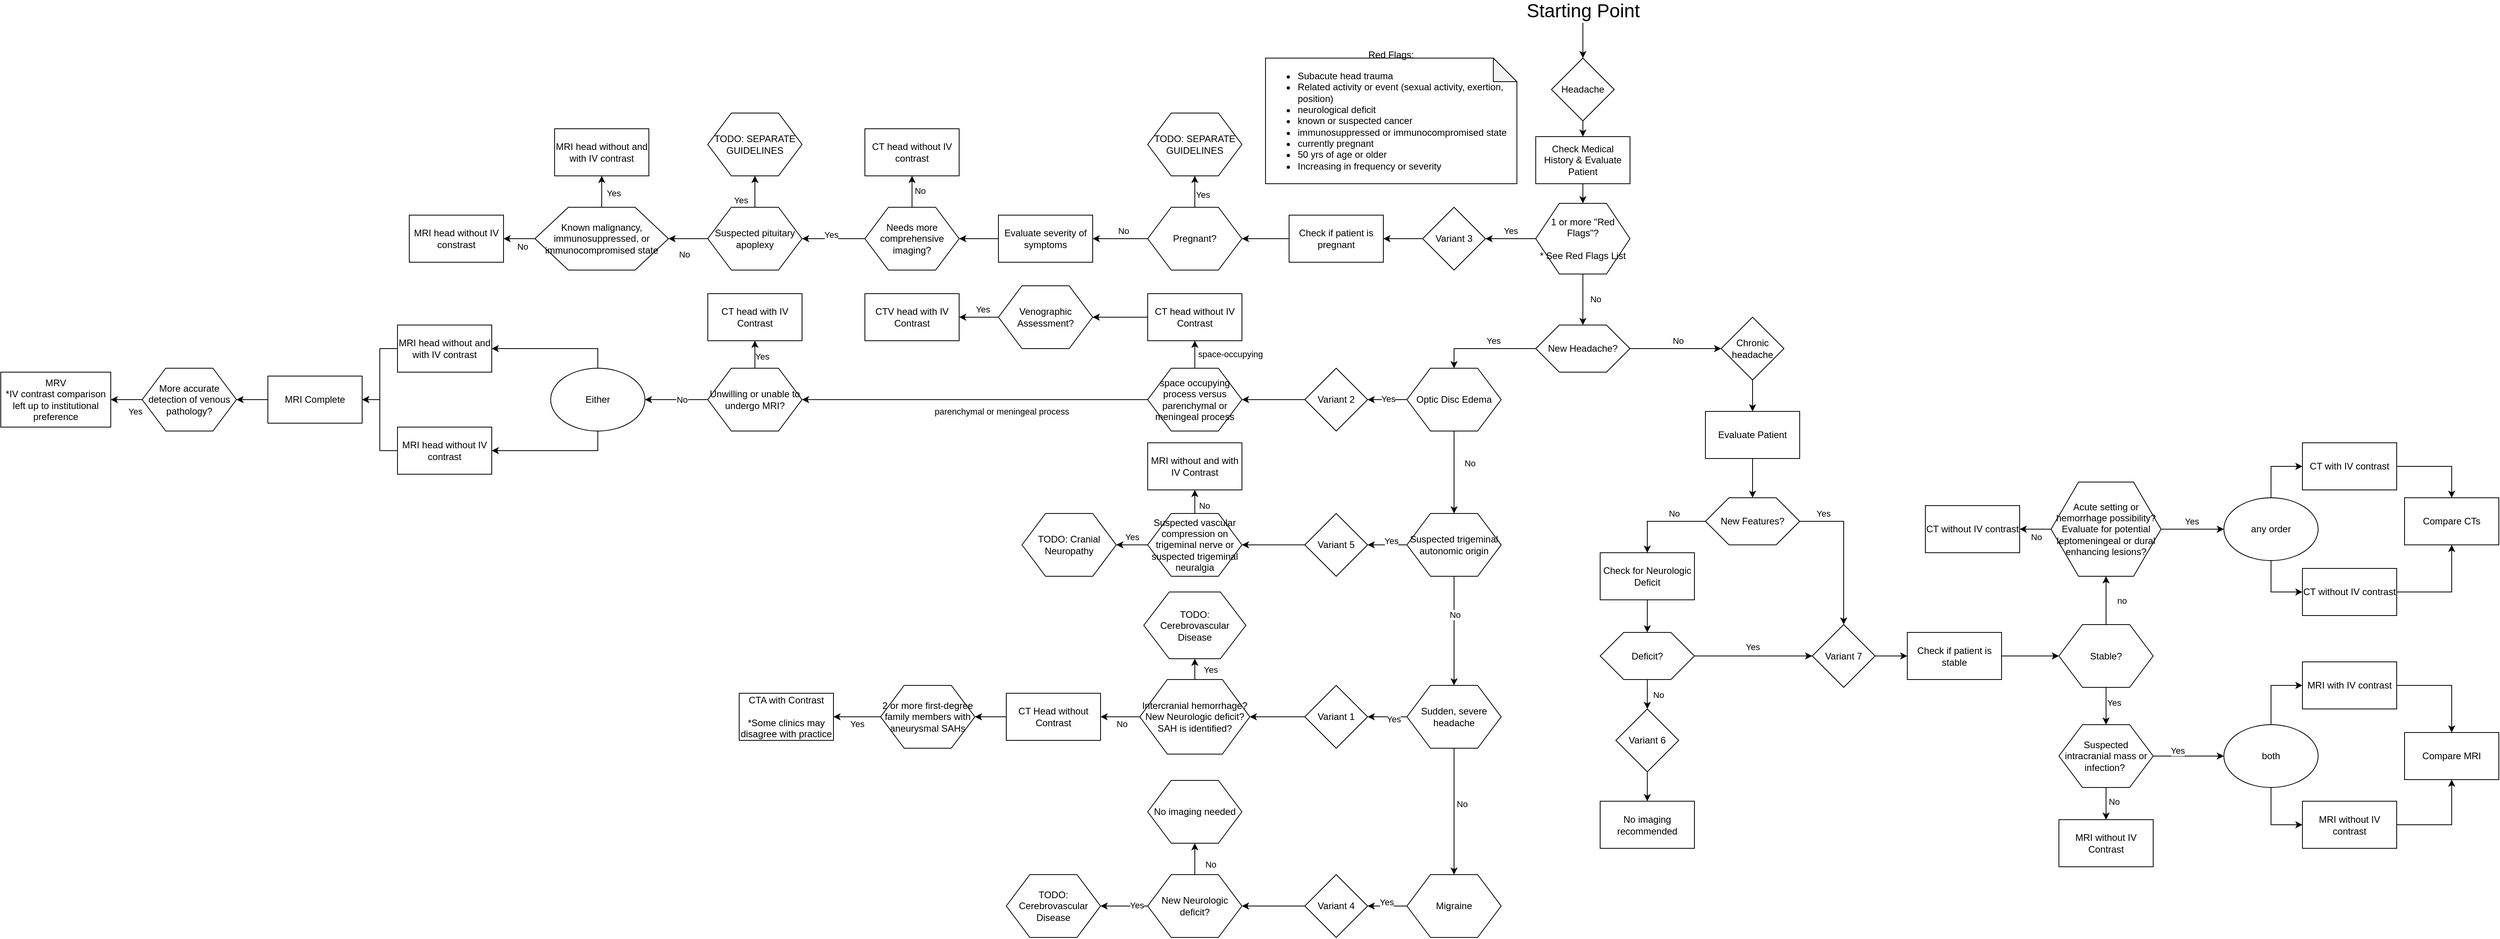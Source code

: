 <mxfile version="13.3.1" type="github" pages="2">
  <diagram name="Reorganize" id="lXYpfdEirGCcQiBe7N9x">
    <mxGraphModel dx="3463" dy="2009" grid="1" gridSize="10" guides="1" tooltips="1" connect="1" arrows="1" fold="1" page="1" pageScale="1" pageWidth="827" pageHeight="1169" math="0" shadow="0">
      <root>
        <mxCell id="Bj_QabddE2Avfq2x4YhQ-0" />
        <mxCell id="Bj_QabddE2Avfq2x4YhQ-1" parent="Bj_QabddE2Avfq2x4YhQ-0" />
        <mxCell id="Bj_QabddE2Avfq2x4YhQ-2" style="edgeStyle=orthogonalEdgeStyle;rounded=0;orthogonalLoop=1;jettySize=auto;html=1;entryX=0.5;entryY=0;entryDx=0;entryDy=0;" edge="1" parent="Bj_QabddE2Avfq2x4YhQ-1" source="Bj_QabddE2Avfq2x4YhQ-3" target="Bj_QabddE2Avfq2x4YhQ-32">
          <mxGeometry relative="1" as="geometry" />
        </mxCell>
        <mxCell id="Bj_QabddE2Avfq2x4YhQ-3" value="Headache" style="rhombus;whiteSpace=wrap;html=1;" vertex="1" parent="Bj_QabddE2Avfq2x4YhQ-1">
          <mxGeometry x="374" y="10" width="80" height="80" as="geometry" />
        </mxCell>
        <mxCell id="Bj_QabddE2Avfq2x4YhQ-5" value="" style="edgeStyle=orthogonalEdgeStyle;rounded=0;orthogonalLoop=1;jettySize=auto;html=1;entryX=0;entryY=0.5;entryDx=0;entryDy=0;" edge="1" parent="Bj_QabddE2Avfq2x4YhQ-1" source="Bj_QabddE2Avfq2x4YhQ-8" target="Bj_QabddE2Avfq2x4YhQ-18">
          <mxGeometry relative="1" as="geometry">
            <mxPoint x="559.966" y="260" as="targetPoint" />
          </mxGeometry>
        </mxCell>
        <mxCell id="RH7Kf5cASrhvqOczAlwT-9" value="No" style="edgeLabel;html=1;align=center;verticalAlign=middle;resizable=0;points=[];" vertex="1" connectable="0" parent="Bj_QabddE2Avfq2x4YhQ-5">
          <mxGeometry x="0.066" y="4" relative="1" as="geometry">
            <mxPoint x="-1" y="-6" as="offset" />
          </mxGeometry>
        </mxCell>
        <mxCell id="Bj_QabddE2Avfq2x4YhQ-8" value="New Headache?" style="shape=hexagon;perimeter=hexagonPerimeter2;rounded=0;whiteSpace=wrap;html=1;" vertex="1" parent="Bj_QabddE2Avfq2x4YhQ-1">
          <mxGeometry x="354" y="350" width="120" height="60" as="geometry" />
        </mxCell>
        <mxCell id="Bj_QabddE2Avfq2x4YhQ-9" style="edgeStyle=orthogonalEdgeStyle;rounded=0;orthogonalLoop=1;jettySize=auto;html=1;exitX=0.5;exitY=1;exitDx=0;exitDy=0;entryX=0.5;entryY=0;entryDx=0;entryDy=0;" edge="1" parent="Bj_QabddE2Avfq2x4YhQ-1">
          <mxGeometry relative="1" as="geometry">
            <mxPoint x="175" y="505" as="targetPoint" />
            <mxPoint x="175.0" y="505.0" as="sourcePoint" />
          </mxGeometry>
        </mxCell>
        <mxCell id="Bj_QabddE2Avfq2x4YhQ-10" value="" style="edgeStyle=orthogonalEdgeStyle;rounded=0;orthogonalLoop=1;jettySize=auto;html=1;" edge="1" parent="Bj_QabddE2Avfq2x4YhQ-1" source="Bj_QabddE2Avfq2x4YhQ-14" target="Bj_QabddE2Avfq2x4YhQ-83">
          <mxGeometry relative="1" as="geometry">
            <mxPoint x="60" y="315" as="targetPoint" />
          </mxGeometry>
        </mxCell>
        <mxCell id="Bj_QabddE2Avfq2x4YhQ-11" value="Yes" style="edgeLabel;html=1;align=center;verticalAlign=middle;resizable=0;points=[];" vertex="1" connectable="0" parent="Bj_QabddE2Avfq2x4YhQ-10">
          <mxGeometry x="0.025" y="-2" relative="1" as="geometry">
            <mxPoint x="52.29" y="-13" as="offset" />
          </mxGeometry>
        </mxCell>
        <mxCell id="vracDXHX-ohxKJMs617n-0" value="Yes" style="edgeLabel;html=1;align=center;verticalAlign=middle;resizable=0;points=[];" vertex="1" connectable="0" parent="Bj_QabddE2Avfq2x4YhQ-10">
          <mxGeometry x="0.012" y="-1" relative="1" as="geometry">
            <mxPoint y="-9" as="offset" />
          </mxGeometry>
        </mxCell>
        <mxCell id="Bj_QabddE2Avfq2x4YhQ-12" style="edgeStyle=orthogonalEdgeStyle;rounded=0;orthogonalLoop=1;jettySize=auto;html=1;exitX=0;exitY=0.5;exitDx=0;exitDy=0;entryX=0.5;entryY=0;entryDx=0;entryDy=0;" edge="1" parent="Bj_QabddE2Avfq2x4YhQ-1" source="Bj_QabddE2Avfq2x4YhQ-8" target="Bj_QabddE2Avfq2x4YhQ-88">
          <mxGeometry relative="1" as="geometry">
            <mxPoint x="170.0" y="620.0" as="sourcePoint" />
          </mxGeometry>
        </mxCell>
        <mxCell id="Bj_QabddE2Avfq2x4YhQ-13" value="Yes" style="edgeLabel;html=1;align=center;verticalAlign=middle;resizable=0;points=[];" vertex="1" connectable="0" parent="Bj_QabddE2Avfq2x4YhQ-12">
          <mxGeometry y="4" relative="1" as="geometry">
            <mxPoint x="10.17" y="-14.0" as="offset" />
          </mxGeometry>
        </mxCell>
        <mxCell id="Bj_QabddE2Avfq2x4YhQ-193" style="edgeStyle=orthogonalEdgeStyle;rounded=0;orthogonalLoop=1;jettySize=auto;html=1;entryX=0.5;entryY=0;entryDx=0;entryDy=0;" edge="1" parent="Bj_QabddE2Avfq2x4YhQ-1" source="Bj_QabddE2Avfq2x4YhQ-14" target="Bj_QabddE2Avfq2x4YhQ-8">
          <mxGeometry relative="1" as="geometry" />
        </mxCell>
        <mxCell id="Bj_QabddE2Avfq2x4YhQ-194" value="No" style="edgeLabel;html=1;align=center;verticalAlign=middle;resizable=0;points=[];" vertex="1" connectable="0" parent="Bj_QabddE2Avfq2x4YhQ-193">
          <mxGeometry x="-0.11" y="1" relative="1" as="geometry">
            <mxPoint x="15" y="3.14" as="offset" />
          </mxGeometry>
        </mxCell>
        <mxCell id="Bj_QabddE2Avfq2x4YhQ-14" value="1 or more &quot;Red Flags&quot;?&lt;br&gt;&lt;br&gt;* See Red Flags List" style="shape=hexagon;perimeter=hexagonPerimeter2;rounded=0;whiteSpace=wrap;html=1;" vertex="1" parent="Bj_QabddE2Avfq2x4YhQ-1">
          <mxGeometry x="354" y="195" width="120" height="90" as="geometry" />
        </mxCell>
        <mxCell id="Bj_QabddE2Avfq2x4YhQ-17" style="edgeStyle=orthogonalEdgeStyle;rounded=0;orthogonalLoop=1;jettySize=auto;html=1;exitX=0.5;exitY=1;exitDx=0;exitDy=0;" edge="1" parent="Bj_QabddE2Avfq2x4YhQ-1" source="Bj_QabddE2Avfq2x4YhQ-18" target="Bj_QabddE2Avfq2x4YhQ-34">
          <mxGeometry relative="1" as="geometry" />
        </mxCell>
        <mxCell id="Bj_QabddE2Avfq2x4YhQ-18" value="Chronic headache" style="rhombus;whiteSpace=wrap;html=1;" vertex="1" parent="Bj_QabddE2Avfq2x4YhQ-1">
          <mxGeometry x="590" y="340" width="80" height="80" as="geometry" />
        </mxCell>
        <mxCell id="Bj_QabddE2Avfq2x4YhQ-19" value="" style="edgeStyle=orthogonalEdgeStyle;rounded=0;orthogonalLoop=1;jettySize=auto;html=1;exitX=0;exitY=0.5;exitDx=0;exitDy=0;entryX=0.5;entryY=0;entryDx=0;entryDy=0;" edge="1" parent="Bj_QabddE2Avfq2x4YhQ-1" source="Bj_QabddE2Avfq2x4YhQ-21" target="Bj_QabddE2Avfq2x4YhQ-28">
          <mxGeometry relative="1" as="geometry">
            <mxPoint x="490.034" y="620.0" as="targetPoint" />
            <mxPoint x="550.059" y="570.059" as="sourcePoint" />
          </mxGeometry>
        </mxCell>
        <mxCell id="RH7Kf5cASrhvqOczAlwT-10" value="No" style="edgeLabel;html=1;align=center;verticalAlign=middle;resizable=0;points=[];" vertex="1" connectable="0" parent="Bj_QabddE2Avfq2x4YhQ-19">
          <mxGeometry x="-0.573" y="1" relative="1" as="geometry">
            <mxPoint x="-15.83" y="-11" as="offset" />
          </mxGeometry>
        </mxCell>
        <mxCell id="Bj_QabddE2Avfq2x4YhQ-20" value="" style="edgeStyle=orthogonalEdgeStyle;rounded=0;orthogonalLoop=1;jettySize=auto;html=1;exitX=1;exitY=0.5;exitDx=0;exitDy=0;entryX=0.5;entryY=0;entryDx=0;entryDy=0;" edge="1" parent="Bj_QabddE2Avfq2x4YhQ-1" source="Bj_QabddE2Avfq2x4YhQ-21" target="Bj_QabddE2Avfq2x4YhQ-24">
          <mxGeometry relative="1" as="geometry">
            <mxPoint x="745.966" y="620.0" as="targetPoint" />
            <mxPoint x="669.941" y="570.059" as="sourcePoint" />
          </mxGeometry>
        </mxCell>
        <mxCell id="RH7Kf5cASrhvqOczAlwT-12" value="Yes" style="edgeLabel;html=1;align=center;verticalAlign=middle;resizable=0;points=[];" vertex="1" connectable="0" parent="Bj_QabddE2Avfq2x4YhQ-20">
          <mxGeometry x="-0.403" y="-36" relative="1" as="geometry">
            <mxPoint x="10" y="-9.83" as="offset" />
          </mxGeometry>
        </mxCell>
        <mxCell id="Bj_QabddE2Avfq2x4YhQ-21" value="New Features?" style="shape=hexagon;perimeter=hexagonPerimeter2;rounded=0;whiteSpace=wrap;html=1;" vertex="1" parent="Bj_QabddE2Avfq2x4YhQ-1">
          <mxGeometry x="570" y="570" width="120" height="60" as="geometry" />
        </mxCell>
        <mxCell id="RH7Kf5cASrhvqOczAlwT-1" style="edgeStyle=orthogonalEdgeStyle;rounded=0;orthogonalLoop=1;jettySize=auto;html=1;entryX=0.5;entryY=0;entryDx=0;entryDy=0;" edge="1" parent="Bj_QabddE2Avfq2x4YhQ-1" source="Bj_QabddE2Avfq2x4YhQ-22" target="RH7Kf5cASrhvqOczAlwT-0">
          <mxGeometry relative="1" as="geometry" />
        </mxCell>
        <mxCell id="Bj_QabddE2Avfq2x4YhQ-22" value="Variant 6" style="rhombus;whiteSpace=wrap;html=1;" vertex="1" parent="Bj_QabddE2Avfq2x4YhQ-1">
          <mxGeometry x="456" y="839" width="80" height="80" as="geometry" />
        </mxCell>
        <mxCell id="Bj_QabddE2Avfq2x4YhQ-23" style="edgeStyle=orthogonalEdgeStyle;rounded=0;orthogonalLoop=1;jettySize=auto;html=1;entryX=0;entryY=0.5;entryDx=0;entryDy=0;" edge="1" parent="Bj_QabddE2Avfq2x4YhQ-1" source="Bj_QabddE2Avfq2x4YhQ-24" target="Bj_QabddE2Avfq2x4YhQ-39">
          <mxGeometry relative="1" as="geometry" />
        </mxCell>
        <mxCell id="Bj_QabddE2Avfq2x4YhQ-24" value="Variant 7" style="rhombus;whiteSpace=wrap;html=1;" vertex="1" parent="Bj_QabddE2Avfq2x4YhQ-1">
          <mxGeometry x="706" y="731.5" width="80" height="80" as="geometry" />
        </mxCell>
        <mxCell id="Bj_QabddE2Avfq2x4YhQ-27" style="edgeStyle=orthogonalEdgeStyle;rounded=0;orthogonalLoop=1;jettySize=auto;html=1;entryX=0.5;entryY=0;entryDx=0;entryDy=0;" edge="1" parent="Bj_QabddE2Avfq2x4YhQ-1" source="Bj_QabddE2Avfq2x4YhQ-28" target="Bj_QabddE2Avfq2x4YhQ-37">
          <mxGeometry relative="1" as="geometry" />
        </mxCell>
        <mxCell id="Bj_QabddE2Avfq2x4YhQ-28" value="Check for Neurologic Deficit" style="rounded=0;whiteSpace=wrap;html=1;" vertex="1" parent="Bj_QabddE2Avfq2x4YhQ-1">
          <mxGeometry x="436" y="640" width="120" height="60" as="geometry" />
        </mxCell>
        <mxCell id="Bj_QabddE2Avfq2x4YhQ-31" style="edgeStyle=orthogonalEdgeStyle;rounded=0;orthogonalLoop=1;jettySize=auto;html=1;entryX=0.5;entryY=0;entryDx=0;entryDy=0;" edge="1" parent="Bj_QabddE2Avfq2x4YhQ-1" source="Bj_QabddE2Avfq2x4YhQ-32" target="Bj_QabddE2Avfq2x4YhQ-14">
          <mxGeometry relative="1" as="geometry" />
        </mxCell>
        <mxCell id="Bj_QabddE2Avfq2x4YhQ-32" value="Check Medical History &amp;amp; Evaluate Patient" style="rounded=0;whiteSpace=wrap;html=1;" vertex="1" parent="Bj_QabddE2Avfq2x4YhQ-1">
          <mxGeometry x="354" y="110" width="120" height="60" as="geometry" />
        </mxCell>
        <mxCell id="Bj_QabddE2Avfq2x4YhQ-33" style="edgeStyle=orthogonalEdgeStyle;rounded=0;orthogonalLoop=1;jettySize=auto;html=1;entryX=0.5;entryY=0;entryDx=0;entryDy=0;" edge="1" parent="Bj_QabddE2Avfq2x4YhQ-1" source="Bj_QabddE2Avfq2x4YhQ-34" target="Bj_QabddE2Avfq2x4YhQ-21">
          <mxGeometry relative="1" as="geometry" />
        </mxCell>
        <mxCell id="Bj_QabddE2Avfq2x4YhQ-34" value="Evaluate Patient" style="rounded=0;whiteSpace=wrap;html=1;" vertex="1" parent="Bj_QabddE2Avfq2x4YhQ-1">
          <mxGeometry x="570" y="460" width="120" height="60" as="geometry" />
        </mxCell>
        <mxCell id="Bj_QabddE2Avfq2x4YhQ-35" style="edgeStyle=orthogonalEdgeStyle;rounded=0;orthogonalLoop=1;jettySize=auto;html=1;entryX=0;entryY=0.5;entryDx=0;entryDy=0;" edge="1" parent="Bj_QabddE2Avfq2x4YhQ-1" source="Bj_QabddE2Avfq2x4YhQ-37" target="Bj_QabddE2Avfq2x4YhQ-24">
          <mxGeometry relative="1" as="geometry" />
        </mxCell>
        <mxCell id="RH7Kf5cASrhvqOczAlwT-13" value="Yes" style="edgeLabel;html=1;align=center;verticalAlign=middle;resizable=0;points=[];" vertex="1" connectable="0" parent="Bj_QabddE2Avfq2x4YhQ-35">
          <mxGeometry x="-0.038" y="3" relative="1" as="geometry">
            <mxPoint x="1.5" y="-8.5" as="offset" />
          </mxGeometry>
        </mxCell>
        <mxCell id="Bj_QabddE2Avfq2x4YhQ-36" style="edgeStyle=orthogonalEdgeStyle;rounded=0;orthogonalLoop=1;jettySize=auto;html=1;entryX=0.5;entryY=0;entryDx=0;entryDy=0;" edge="1" parent="Bj_QabddE2Avfq2x4YhQ-1" source="Bj_QabddE2Avfq2x4YhQ-37" target="Bj_QabddE2Avfq2x4YhQ-22">
          <mxGeometry relative="1" as="geometry" />
        </mxCell>
        <mxCell id="RH7Kf5cASrhvqOczAlwT-14" value="No" style="edgeLabel;html=1;align=center;verticalAlign=middle;resizable=0;points=[];" vertex="1" connectable="0" parent="Bj_QabddE2Avfq2x4YhQ-36">
          <mxGeometry x="-0.161" y="-1" relative="1" as="geometry">
            <mxPoint x="15" y="1" as="offset" />
          </mxGeometry>
        </mxCell>
        <mxCell id="Bj_QabddE2Avfq2x4YhQ-37" value="Deficit?" style="shape=hexagon;perimeter=hexagonPerimeter2;rounded=0;whiteSpace=wrap;html=1;" vertex="1" parent="Bj_QabddE2Avfq2x4YhQ-1">
          <mxGeometry x="436" y="741.5" width="120" height="60" as="geometry" />
        </mxCell>
        <mxCell id="Bj_QabddE2Avfq2x4YhQ-38" style="edgeStyle=orthogonalEdgeStyle;rounded=0;orthogonalLoop=1;jettySize=auto;html=1;entryX=0;entryY=0.5;entryDx=0;entryDy=0;" edge="1" parent="Bj_QabddE2Avfq2x4YhQ-1" source="Bj_QabddE2Avfq2x4YhQ-39" target="Bj_QabddE2Avfq2x4YhQ-44">
          <mxGeometry relative="1" as="geometry">
            <mxPoint x="1000" y="650" as="targetPoint" />
          </mxGeometry>
        </mxCell>
        <mxCell id="Bj_QabddE2Avfq2x4YhQ-39" value="Check if patient is stable" style="rounded=0;whiteSpace=wrap;html=1;" vertex="1" parent="Bj_QabddE2Avfq2x4YhQ-1">
          <mxGeometry x="827" y="741.5" width="120" height="60" as="geometry" />
        </mxCell>
        <mxCell id="Bj_QabddE2Avfq2x4YhQ-40" value="" style="edgeStyle=orthogonalEdgeStyle;rounded=0;orthogonalLoop=1;jettySize=auto;html=1;entryX=0.5;entryY=0;entryDx=0;entryDy=0;" edge="1" parent="Bj_QabddE2Avfq2x4YhQ-1" source="Bj_QabddE2Avfq2x4YhQ-44" target="Bj_QabddE2Avfq2x4YhQ-65">
          <mxGeometry relative="1" as="geometry">
            <mxPoint x="1070" y="640" as="targetPoint" />
          </mxGeometry>
        </mxCell>
        <mxCell id="Bj_QabddE2Avfq2x4YhQ-41" value="Yes" style="edgeLabel;html=1;align=center;verticalAlign=middle;resizable=0;points=[];" vertex="1" connectable="0" parent="Bj_QabddE2Avfq2x4YhQ-40">
          <mxGeometry x="-0.075" y="3" relative="1" as="geometry">
            <mxPoint x="7" y="-3.17" as="offset" />
          </mxGeometry>
        </mxCell>
        <mxCell id="Bj_QabddE2Avfq2x4YhQ-42" style="edgeStyle=orthogonalEdgeStyle;rounded=0;orthogonalLoop=1;jettySize=auto;html=1;entryX=0.5;entryY=1;entryDx=0;entryDy=0;" edge="1" parent="Bj_QabddE2Avfq2x4YhQ-1" source="Bj_QabddE2Avfq2x4YhQ-44" target="Bj_QabddE2Avfq2x4YhQ-52">
          <mxGeometry relative="1" as="geometry" />
        </mxCell>
        <mxCell id="Bj_QabddE2Avfq2x4YhQ-43" value="no" style="edgeLabel;html=1;align=center;verticalAlign=middle;resizable=0;points=[];" vertex="1" connectable="0" parent="Bj_QabddE2Avfq2x4YhQ-42">
          <mxGeometry y="1" relative="1" as="geometry">
            <mxPoint x="21" as="offset" />
          </mxGeometry>
        </mxCell>
        <mxCell id="Bj_QabddE2Avfq2x4YhQ-44" value="Stable?" style="shape=hexagon;perimeter=hexagonPerimeter2;whiteSpace=wrap;html=1;" vertex="1" parent="Bj_QabddE2Avfq2x4YhQ-1">
          <mxGeometry x="1020" y="731.5" width="120" height="80" as="geometry" />
        </mxCell>
        <mxCell id="Bj_QabddE2Avfq2x4YhQ-45" value="CT without IV contrast" style="rounded=0;whiteSpace=wrap;html=1;" vertex="1" parent="Bj_QabddE2Avfq2x4YhQ-1">
          <mxGeometry x="850" y="580" width="120" height="60" as="geometry" />
        </mxCell>
        <mxCell id="Bj_QabddE2Avfq2x4YhQ-48" style="edgeStyle=orthogonalEdgeStyle;rounded=0;orthogonalLoop=1;jettySize=auto;html=1;" edge="1" parent="Bj_QabddE2Avfq2x4YhQ-1" source="Bj_QabddE2Avfq2x4YhQ-52" target="Bj_QabddE2Avfq2x4YhQ-45">
          <mxGeometry relative="1" as="geometry" />
        </mxCell>
        <mxCell id="Bj_QabddE2Avfq2x4YhQ-49" value="No" style="edgeLabel;html=1;align=center;verticalAlign=middle;resizable=0;points=[];" vertex="1" connectable="0" parent="Bj_QabddE2Avfq2x4YhQ-48">
          <mxGeometry x="-0.133" y="2" relative="1" as="geometry">
            <mxPoint x="-2" y="8" as="offset" />
          </mxGeometry>
        </mxCell>
        <mxCell id="RH7Kf5cASrhvqOczAlwT-19" style="edgeStyle=orthogonalEdgeStyle;rounded=0;orthogonalLoop=1;jettySize=auto;html=1;entryX=0;entryY=0.5;entryDx=0;entryDy=0;" edge="1" parent="Bj_QabddE2Avfq2x4YhQ-1" source="Bj_QabddE2Avfq2x4YhQ-52" target="Bj_QabddE2Avfq2x4YhQ-55">
          <mxGeometry relative="1" as="geometry" />
        </mxCell>
        <mxCell id="RH7Kf5cASrhvqOczAlwT-20" value="Yes" style="edgeLabel;html=1;align=center;verticalAlign=middle;resizable=0;points=[];" vertex="1" connectable="0" parent="RH7Kf5cASrhvqOczAlwT-19">
          <mxGeometry x="-0.025" y="-3" relative="1" as="geometry">
            <mxPoint y="-13" as="offset" />
          </mxGeometry>
        </mxCell>
        <mxCell id="Bj_QabddE2Avfq2x4YhQ-52" value="Acute setting or hemorrhage possibility? Evaluate for potential leptomeningeal or dural enhancing lesions?" style="shape=hexagon;perimeter=hexagonPerimeter2;whiteSpace=wrap;html=1;" vertex="1" parent="Bj_QabddE2Avfq2x4YhQ-1">
          <mxGeometry x="1010" y="550" width="140" height="120" as="geometry" />
        </mxCell>
        <mxCell id="RH7Kf5cASrhvqOczAlwT-21" style="edgeStyle=orthogonalEdgeStyle;rounded=0;orthogonalLoop=1;jettySize=auto;html=1;entryX=0;entryY=0.5;entryDx=0;entryDy=0;" edge="1" parent="Bj_QabddE2Avfq2x4YhQ-1" source="Bj_QabddE2Avfq2x4YhQ-55" target="Bj_QabddE2Avfq2x4YhQ-59">
          <mxGeometry relative="1" as="geometry" />
        </mxCell>
        <mxCell id="RH7Kf5cASrhvqOczAlwT-22" style="edgeStyle=orthogonalEdgeStyle;rounded=0;orthogonalLoop=1;jettySize=auto;html=1;entryX=0;entryY=0.5;entryDx=0;entryDy=0;" edge="1" parent="Bj_QabddE2Avfq2x4YhQ-1" source="Bj_QabddE2Avfq2x4YhQ-55" target="Bj_QabddE2Avfq2x4YhQ-57">
          <mxGeometry relative="1" as="geometry" />
        </mxCell>
        <mxCell id="Bj_QabddE2Avfq2x4YhQ-55" value="any order" style="ellipse;whiteSpace=wrap;html=1;" vertex="1" parent="Bj_QabddE2Avfq2x4YhQ-1">
          <mxGeometry x="1230" y="570" width="120" height="80" as="geometry" />
        </mxCell>
        <mxCell id="RH7Kf5cASrhvqOczAlwT-23" style="edgeStyle=orthogonalEdgeStyle;rounded=0;orthogonalLoop=1;jettySize=auto;html=1;exitX=1;exitY=0.5;exitDx=0;exitDy=0;" edge="1" parent="Bj_QabddE2Avfq2x4YhQ-1" source="Bj_QabddE2Avfq2x4YhQ-57" target="Bj_QabddE2Avfq2x4YhQ-60">
          <mxGeometry relative="1" as="geometry" />
        </mxCell>
        <mxCell id="Bj_QabddE2Avfq2x4YhQ-57" value="CT with IV contrast" style="rounded=0;whiteSpace=wrap;html=1;" vertex="1" parent="Bj_QabddE2Avfq2x4YhQ-1">
          <mxGeometry x="1330" y="500" width="120" height="60" as="geometry" />
        </mxCell>
        <mxCell id="RH7Kf5cASrhvqOczAlwT-24" style="edgeStyle=orthogonalEdgeStyle;rounded=0;orthogonalLoop=1;jettySize=auto;html=1;entryX=0.5;entryY=1;entryDx=0;entryDy=0;" edge="1" parent="Bj_QabddE2Avfq2x4YhQ-1" source="Bj_QabddE2Avfq2x4YhQ-59" target="Bj_QabddE2Avfq2x4YhQ-60">
          <mxGeometry relative="1" as="geometry" />
        </mxCell>
        <mxCell id="Bj_QabddE2Avfq2x4YhQ-59" value="CT without IV contrast" style="rounded=0;whiteSpace=wrap;html=1;" vertex="1" parent="Bj_QabddE2Avfq2x4YhQ-1">
          <mxGeometry x="1330" y="660" width="120" height="60" as="geometry" />
        </mxCell>
        <mxCell id="Bj_QabddE2Avfq2x4YhQ-60" value="Compare CTs" style="rounded=0;whiteSpace=wrap;html=1;" vertex="1" parent="Bj_QabddE2Avfq2x4YhQ-1">
          <mxGeometry x="1460" y="570" width="120" height="60" as="geometry" />
        </mxCell>
        <mxCell id="RH7Kf5cASrhvqOczAlwT-15" style="edgeStyle=orthogonalEdgeStyle;rounded=0;orthogonalLoop=1;jettySize=auto;html=1;exitX=1;exitY=0.5;exitDx=0;exitDy=0;entryX=0;entryY=0.5;entryDx=0;entryDy=0;" edge="1" parent="Bj_QabddE2Avfq2x4YhQ-1" source="Bj_QabddE2Avfq2x4YhQ-65" target="Bj_QabddE2Avfq2x4YhQ-68">
          <mxGeometry relative="1" as="geometry" />
        </mxCell>
        <mxCell id="RH7Kf5cASrhvqOczAlwT-18" value="Yes" style="edgeLabel;html=1;align=center;verticalAlign=middle;resizable=0;points=[];" vertex="1" connectable="0" parent="RH7Kf5cASrhvqOczAlwT-15">
          <mxGeometry x="-0.605" y="3" relative="1" as="geometry">
            <mxPoint x="12.5" y="-4.5" as="offset" />
          </mxGeometry>
        </mxCell>
        <mxCell id="RH7Kf5cASrhvqOczAlwT-16" style="edgeStyle=orthogonalEdgeStyle;rounded=0;orthogonalLoop=1;jettySize=auto;html=1;entryX=0.5;entryY=0;entryDx=0;entryDy=0;" edge="1" parent="Bj_QabddE2Avfq2x4YhQ-1" source="Bj_QabddE2Avfq2x4YhQ-65" target="Bj_QabddE2Avfq2x4YhQ-80">
          <mxGeometry relative="1" as="geometry" />
        </mxCell>
        <mxCell id="RH7Kf5cASrhvqOczAlwT-17" value="No" style="edgeLabel;html=1;align=center;verticalAlign=middle;resizable=0;points=[];" vertex="1" connectable="0" parent="RH7Kf5cASrhvqOczAlwT-16">
          <mxGeometry x="-0.471" y="3" relative="1" as="geometry">
            <mxPoint x="7" y="6.67" as="offset" />
          </mxGeometry>
        </mxCell>
        <mxCell id="Bj_QabddE2Avfq2x4YhQ-65" value="Suspected intracranial mass or infection?&amp;nbsp;" style="shape=hexagon;perimeter=hexagonPerimeter2;whiteSpace=wrap;html=1;" vertex="1" parent="Bj_QabddE2Avfq2x4YhQ-1">
          <mxGeometry x="1020" y="859" width="120" height="80" as="geometry" />
        </mxCell>
        <mxCell id="Bj_QabddE2Avfq2x4YhQ-66" value="" style="edgeStyle=orthogonalEdgeStyle;rounded=0;orthogonalLoop=1;jettySize=auto;html=1;entryX=0;entryY=0.5;entryDx=0;entryDy=0;" edge="1" parent="Bj_QabddE2Avfq2x4YhQ-1" source="Bj_QabddE2Avfq2x4YhQ-68" target="Bj_QabddE2Avfq2x4YhQ-70">
          <mxGeometry relative="1" as="geometry">
            <mxPoint x="1241" y="670" as="targetPoint" />
          </mxGeometry>
        </mxCell>
        <mxCell id="Bj_QabddE2Avfq2x4YhQ-67" style="edgeStyle=orthogonalEdgeStyle;rounded=0;orthogonalLoop=1;jettySize=auto;html=1;entryX=0;entryY=0.5;entryDx=0;entryDy=0;" edge="1" parent="Bj_QabddE2Avfq2x4YhQ-1" source="Bj_QabddE2Avfq2x4YhQ-68" target="Bj_QabddE2Avfq2x4YhQ-72">
          <mxGeometry relative="1" as="geometry" />
        </mxCell>
        <mxCell id="Bj_QabddE2Avfq2x4YhQ-68" value="both" style="ellipse;whiteSpace=wrap;html=1;" vertex="1" parent="Bj_QabddE2Avfq2x4YhQ-1">
          <mxGeometry x="1230" y="859" width="120" height="80" as="geometry" />
        </mxCell>
        <mxCell id="Bj_QabddE2Avfq2x4YhQ-69" style="edgeStyle=orthogonalEdgeStyle;rounded=0;orthogonalLoop=1;jettySize=auto;html=1;entryX=0.5;entryY=0;entryDx=0;entryDy=0;" edge="1" parent="Bj_QabddE2Avfq2x4YhQ-1" source="Bj_QabddE2Avfq2x4YhQ-70" target="Bj_QabddE2Avfq2x4YhQ-73">
          <mxGeometry relative="1" as="geometry" />
        </mxCell>
        <mxCell id="Bj_QabddE2Avfq2x4YhQ-70" value="MRI with IV contrast" style="rounded=0;whiteSpace=wrap;html=1;" vertex="1" parent="Bj_QabddE2Avfq2x4YhQ-1">
          <mxGeometry x="1330" y="779" width="120" height="60" as="geometry" />
        </mxCell>
        <mxCell id="Bj_QabddE2Avfq2x4YhQ-71" style="edgeStyle=orthogonalEdgeStyle;rounded=0;orthogonalLoop=1;jettySize=auto;html=1;entryX=0.5;entryY=1;entryDx=0;entryDy=0;" edge="1" parent="Bj_QabddE2Avfq2x4YhQ-1" source="Bj_QabddE2Avfq2x4YhQ-72" target="Bj_QabddE2Avfq2x4YhQ-73">
          <mxGeometry relative="1" as="geometry" />
        </mxCell>
        <mxCell id="Bj_QabddE2Avfq2x4YhQ-72" value="MRI without IV contrast" style="rounded=0;whiteSpace=wrap;html=1;" vertex="1" parent="Bj_QabddE2Avfq2x4YhQ-1">
          <mxGeometry x="1330" y="956.5" width="120" height="60" as="geometry" />
        </mxCell>
        <mxCell id="Bj_QabddE2Avfq2x4YhQ-73" value="Compare MRI" style="rounded=0;whiteSpace=wrap;html=1;" vertex="1" parent="Bj_QabddE2Avfq2x4YhQ-1">
          <mxGeometry x="1460" y="869" width="120" height="60" as="geometry" />
        </mxCell>
        <mxCell id="Bj_QabddE2Avfq2x4YhQ-80" value="&lt;span&gt;MRI without IV Contrast&lt;/span&gt;" style="rounded=0;whiteSpace=wrap;html=1;" vertex="1" parent="Bj_QabddE2Avfq2x4YhQ-1">
          <mxGeometry x="1020" y="980" width="120" height="60" as="geometry" />
        </mxCell>
        <mxCell id="Bj_QabddE2Avfq2x4YhQ-81" value="Red Flags:&lt;br&gt;&lt;div style=&quot;text-align: left&quot;&gt;&lt;ul&gt;&lt;li&gt;Subacute head trauma&lt;/li&gt;&lt;li&gt;&lt;span style=&quot;text-align: center&quot;&gt;Related activity or event (sexual activity, exertion, position)&lt;/span&gt;&lt;/li&gt;&lt;li&gt;&lt;span style=&quot;text-align: center&quot;&gt;neurological deficit&lt;br&gt;&lt;/span&gt;&lt;/li&gt;&lt;li&gt;&lt;span style=&quot;text-align: center&quot;&gt;known or suspected cancer&lt;br&gt;&lt;/span&gt;&lt;/li&gt;&lt;li&gt;&lt;span style=&quot;text-align: center&quot;&gt;immunosuppressed or immunocompromised state&lt;br&gt;&lt;/span&gt;&lt;/li&gt;&lt;li&gt;&lt;span style=&quot;text-align: center&quot;&gt;currently pregnant&lt;br&gt;&lt;/span&gt;&lt;/li&gt;&lt;li&gt;&lt;span style=&quot;text-align: center&quot;&gt;50 yrs of age or older&lt;/span&gt;&lt;/li&gt;&lt;li&gt;&lt;span style=&quot;text-align: center&quot;&gt;Increasing in frequency or severity&lt;/span&gt;&lt;/li&gt;&lt;/ul&gt;&lt;/div&gt;&lt;span&gt;&lt;br&gt;&lt;/span&gt;" style="shape=note;whiteSpace=wrap;html=1;backgroundOutline=1;darkOpacity=0.05;" vertex="1" parent="Bj_QabddE2Avfq2x4YhQ-1">
          <mxGeometry x="10" y="10" width="320" height="160" as="geometry" />
        </mxCell>
        <mxCell id="Bj_QabddE2Avfq2x4YhQ-82" style="edgeStyle=orthogonalEdgeStyle;rounded=0;orthogonalLoop=1;jettySize=auto;html=1;exitX=0;exitY=0.5;exitDx=0;exitDy=0;entryX=1;entryY=0.5;entryDx=0;entryDy=0;" edge="1" parent="Bj_QabddE2Avfq2x4YhQ-1" source="Bj_QabddE2Avfq2x4YhQ-83" target="Bj_QabddE2Avfq2x4YhQ-90">
          <mxGeometry relative="1" as="geometry" />
        </mxCell>
        <mxCell id="Bj_QabddE2Avfq2x4YhQ-83" value="Variant 3" style="rhombus;whiteSpace=wrap;html=1;" vertex="1" parent="Bj_QabddE2Avfq2x4YhQ-1">
          <mxGeometry x="210" y="200" width="80" height="80" as="geometry" />
        </mxCell>
        <mxCell id="Bj_QabddE2Avfq2x4YhQ-84" style="edgeStyle=orthogonalEdgeStyle;rounded=0;orthogonalLoop=1;jettySize=auto;html=1;entryX=0.5;entryY=0;entryDx=0;entryDy=0;" edge="1" parent="Bj_QabddE2Avfq2x4YhQ-1" source="Bj_QabddE2Avfq2x4YhQ-88" target="Bj_QabddE2Avfq2x4YhQ-124">
          <mxGeometry relative="1" as="geometry" />
        </mxCell>
        <mxCell id="Bj_QabddE2Avfq2x4YhQ-85" value="No" style="edgeLabel;html=1;align=center;verticalAlign=middle;resizable=0;points=[];" vertex="1" connectable="0" parent="Bj_QabddE2Avfq2x4YhQ-84">
          <mxGeometry x="-0.36" y="2" relative="1" as="geometry">
            <mxPoint x="18" y="7.5" as="offset" />
          </mxGeometry>
        </mxCell>
        <mxCell id="Bj_QabddE2Avfq2x4YhQ-86" style="edgeStyle=orthogonalEdgeStyle;rounded=0;orthogonalLoop=1;jettySize=auto;html=1;exitX=0;exitY=0.5;exitDx=0;exitDy=0;entryX=1;entryY=0.5;entryDx=0;entryDy=0;" edge="1" parent="Bj_QabddE2Avfq2x4YhQ-1" source="Bj_QabddE2Avfq2x4YhQ-88" target="Bj_QabddE2Avfq2x4YhQ-119">
          <mxGeometry relative="1" as="geometry" />
        </mxCell>
        <mxCell id="Bj_QabddE2Avfq2x4YhQ-87" value="Yes" style="edgeLabel;html=1;align=center;verticalAlign=middle;resizable=0;points=[];" vertex="1" connectable="0" parent="Bj_QabddE2Avfq2x4YhQ-86">
          <mxGeometry x="-0.05" y="-1" relative="1" as="geometry">
            <mxPoint as="offset" />
          </mxGeometry>
        </mxCell>
        <mxCell id="Bj_QabddE2Avfq2x4YhQ-88" value="Optic Disc Edema" style="shape=hexagon;perimeter=hexagonPerimeter2;whiteSpace=wrap;html=1;" vertex="1" parent="Bj_QabddE2Avfq2x4YhQ-1">
          <mxGeometry x="190" y="405" width="120" height="80" as="geometry" />
        </mxCell>
        <mxCell id="Bj_QabddE2Avfq2x4YhQ-89" style="edgeStyle=orthogonalEdgeStyle;rounded=0;orthogonalLoop=1;jettySize=auto;html=1;entryX=1;entryY=0.5;entryDx=0;entryDy=0;" edge="1" parent="Bj_QabddE2Avfq2x4YhQ-1" source="Bj_QabddE2Avfq2x4YhQ-90" target="Bj_QabddE2Avfq2x4YhQ-95">
          <mxGeometry relative="1" as="geometry" />
        </mxCell>
        <mxCell id="Bj_QabddE2Avfq2x4YhQ-90" value="Check if patient is pregnant" style="rounded=0;whiteSpace=wrap;html=1;" vertex="1" parent="Bj_QabddE2Avfq2x4YhQ-1">
          <mxGeometry x="40" y="210" width="120" height="60" as="geometry" />
        </mxCell>
        <mxCell id="Bj_QabddE2Avfq2x4YhQ-91" value="" style="edgeStyle=orthogonalEdgeStyle;rounded=0;orthogonalLoop=1;jettySize=auto;html=1;" edge="1" parent="Bj_QabddE2Avfq2x4YhQ-1" source="Bj_QabddE2Avfq2x4YhQ-95" target="Bj_QabddE2Avfq2x4YhQ-96">
          <mxGeometry relative="1" as="geometry" />
        </mxCell>
        <mxCell id="Bj_QabddE2Avfq2x4YhQ-92" value="Yes" style="edgeLabel;html=1;align=center;verticalAlign=middle;resizable=0;points=[];" vertex="1" connectable="0" parent="Bj_QabddE2Avfq2x4YhQ-91">
          <mxGeometry x="0.175" relative="1" as="geometry">
            <mxPoint x="10" y="7" as="offset" />
          </mxGeometry>
        </mxCell>
        <mxCell id="Bj_QabddE2Avfq2x4YhQ-93" style="edgeStyle=orthogonalEdgeStyle;rounded=0;orthogonalLoop=1;jettySize=auto;html=1;entryX=1;entryY=0.5;entryDx=0;entryDy=0;" edge="1" parent="Bj_QabddE2Avfq2x4YhQ-1" source="Bj_QabddE2Avfq2x4YhQ-95" target="Bj_QabddE2Avfq2x4YhQ-98">
          <mxGeometry relative="1" as="geometry" />
        </mxCell>
        <mxCell id="Bj_QabddE2Avfq2x4YhQ-94" value="No" style="edgeLabel;html=1;align=center;verticalAlign=middle;resizable=0;points=[];" vertex="1" connectable="0" parent="Bj_QabddE2Avfq2x4YhQ-93">
          <mxGeometry x="-0.2" y="-4" relative="1" as="geometry">
            <mxPoint x="-3" y="-6" as="offset" />
          </mxGeometry>
        </mxCell>
        <mxCell id="Bj_QabddE2Avfq2x4YhQ-95" value="Pregnant?" style="shape=hexagon;perimeter=hexagonPerimeter2;whiteSpace=wrap;html=1;" vertex="1" parent="Bj_QabddE2Avfq2x4YhQ-1">
          <mxGeometry x="-140" y="200" width="120" height="80" as="geometry" />
        </mxCell>
        <mxCell id="Bj_QabddE2Avfq2x4YhQ-96" value="TODO: SEPARATE GUIDELINES" style="shape=hexagon;perimeter=hexagonPerimeter2;whiteSpace=wrap;html=1;" vertex="1" parent="Bj_QabddE2Avfq2x4YhQ-1">
          <mxGeometry x="-140" y="80" width="120" height="80" as="geometry" />
        </mxCell>
        <mxCell id="Bj_QabddE2Avfq2x4YhQ-97" style="edgeStyle=orthogonalEdgeStyle;rounded=0;orthogonalLoop=1;jettySize=auto;html=1;entryX=1;entryY=0.5;entryDx=0;entryDy=0;" edge="1" parent="Bj_QabddE2Avfq2x4YhQ-1" source="Bj_QabddE2Avfq2x4YhQ-98" target="Bj_QabddE2Avfq2x4YhQ-103">
          <mxGeometry relative="1" as="geometry">
            <mxPoint x="-1010" y="190" as="targetPoint" />
          </mxGeometry>
        </mxCell>
        <mxCell id="Bj_QabddE2Avfq2x4YhQ-98" value="Evaluate severity of symptoms" style="rounded=0;whiteSpace=wrap;html=1;" vertex="1" parent="Bj_QabddE2Avfq2x4YhQ-1">
          <mxGeometry x="-330" y="210" width="120" height="60" as="geometry" />
        </mxCell>
        <mxCell id="Bj_QabddE2Avfq2x4YhQ-99" value="" style="edgeStyle=orthogonalEdgeStyle;rounded=0;orthogonalLoop=1;jettySize=auto;html=1;entryX=0.5;entryY=1;entryDx=0;entryDy=0;" edge="1" parent="Bj_QabddE2Avfq2x4YhQ-1" source="Bj_QabddE2Avfq2x4YhQ-103" target="Bj_QabddE2Avfq2x4YhQ-109">
          <mxGeometry relative="1" as="geometry">
            <mxPoint x="-1070" y="80" as="targetPoint" />
          </mxGeometry>
        </mxCell>
        <mxCell id="Bj_QabddE2Avfq2x4YhQ-100" value="No" style="edgeLabel;html=1;align=center;verticalAlign=middle;resizable=0;points=[];" vertex="1" connectable="0" parent="Bj_QabddE2Avfq2x4YhQ-99">
          <mxGeometry x="0.04" y="-2" relative="1" as="geometry">
            <mxPoint x="8" as="offset" />
          </mxGeometry>
        </mxCell>
        <mxCell id="Bj_QabddE2Avfq2x4YhQ-101" style="edgeStyle=orthogonalEdgeStyle;rounded=0;orthogonalLoop=1;jettySize=auto;html=1;entryX=1;entryY=0.5;entryDx=0;entryDy=0;" edge="1" parent="Bj_QabddE2Avfq2x4YhQ-1" source="Bj_QabddE2Avfq2x4YhQ-103" target="Bj_QabddE2Avfq2x4YhQ-116">
          <mxGeometry relative="1" as="geometry" />
        </mxCell>
        <mxCell id="Bj_QabddE2Avfq2x4YhQ-102" value="Yes" style="edgeLabel;html=1;align=center;verticalAlign=middle;resizable=0;points=[];" vertex="1" connectable="0" parent="Bj_QabddE2Avfq2x4YhQ-101">
          <mxGeometry x="-0.333" y="-3" relative="1" as="geometry">
            <mxPoint x="-16.57" y="-2" as="offset" />
          </mxGeometry>
        </mxCell>
        <mxCell id="Bj_QabddE2Avfq2x4YhQ-103" value="Needs more comprehensive imaging?" style="shape=hexagon;perimeter=hexagonPerimeter2;whiteSpace=wrap;html=1;" vertex="1" parent="Bj_QabddE2Avfq2x4YhQ-1">
          <mxGeometry x="-500" y="200" width="120" height="80" as="geometry" />
        </mxCell>
        <mxCell id="Bj_QabddE2Avfq2x4YhQ-104" value="" style="edgeStyle=orthogonalEdgeStyle;rounded=0;orthogonalLoop=1;jettySize=auto;html=1;entryX=0.5;entryY=1;entryDx=0;entryDy=0;exitX=0.5;exitY=0;exitDx=0;exitDy=0;" edge="1" parent="Bj_QabddE2Avfq2x4YhQ-1" source="Bj_QabddE2Avfq2x4YhQ-108" target="Bj_QabddE2Avfq2x4YhQ-110">
          <mxGeometry relative="1" as="geometry">
            <mxPoint x="-905" y="350" as="targetPoint" />
          </mxGeometry>
        </mxCell>
        <mxCell id="Bj_QabddE2Avfq2x4YhQ-105" value="Yes" style="edgeLabel;html=1;align=center;verticalAlign=middle;resizable=0;points=[];" vertex="1" connectable="0" parent="Bj_QabddE2Avfq2x4YhQ-104">
          <mxGeometry x="-0.309" y="4" relative="1" as="geometry">
            <mxPoint x="19" y="-4.57" as="offset" />
          </mxGeometry>
        </mxCell>
        <mxCell id="Bj_QabddE2Avfq2x4YhQ-106" style="edgeStyle=orthogonalEdgeStyle;rounded=0;orthogonalLoop=1;jettySize=auto;html=1;entryX=1;entryY=0.5;entryDx=0;entryDy=0;" edge="1" parent="Bj_QabddE2Avfq2x4YhQ-1" source="Bj_QabddE2Avfq2x4YhQ-108" target="Bj_QabddE2Avfq2x4YhQ-111">
          <mxGeometry relative="1" as="geometry" />
        </mxCell>
        <mxCell id="Bj_QabddE2Avfq2x4YhQ-107" value="No" style="edgeLabel;html=1;align=center;verticalAlign=middle;resizable=0;points=[];" vertex="1" connectable="0" parent="Bj_QabddE2Avfq2x4YhQ-106">
          <mxGeometry x="-0.25" relative="1" as="geometry">
            <mxPoint x="-1.14" y="10" as="offset" />
          </mxGeometry>
        </mxCell>
        <mxCell id="Bj_QabddE2Avfq2x4YhQ-108" value="Known malignancy, immunosuppressed, or immunocompromised state" style="shape=hexagon;perimeter=hexagonPerimeter2;whiteSpace=wrap;html=1;" vertex="1" parent="Bj_QabddE2Avfq2x4YhQ-1">
          <mxGeometry x="-920" y="200" width="170" height="80" as="geometry" />
        </mxCell>
        <mxCell id="Bj_QabddE2Avfq2x4YhQ-109" value="CT head without IV contrast" style="rounded=0;whiteSpace=wrap;html=1;" vertex="1" parent="Bj_QabddE2Avfq2x4YhQ-1">
          <mxGeometry x="-500" y="100" width="120" height="60" as="geometry" />
        </mxCell>
        <mxCell id="Bj_QabddE2Avfq2x4YhQ-110" value="MRI head without and with IV contrast" style="rounded=0;whiteSpace=wrap;html=1;" vertex="1" parent="Bj_QabddE2Avfq2x4YhQ-1">
          <mxGeometry x="-895" y="100" width="120" height="60" as="geometry" />
        </mxCell>
        <mxCell id="Bj_QabddE2Avfq2x4YhQ-111" value="MRI head without IV constrast" style="rounded=0;whiteSpace=wrap;html=1;" vertex="1" parent="Bj_QabddE2Avfq2x4YhQ-1">
          <mxGeometry x="-1080" y="210" width="120" height="60" as="geometry" />
        </mxCell>
        <mxCell id="Bj_QabddE2Avfq2x4YhQ-112" style="edgeStyle=orthogonalEdgeStyle;rounded=0;orthogonalLoop=1;jettySize=auto;html=1;exitX=0;exitY=0.5;exitDx=0;exitDy=0;entryX=1;entryY=0.5;entryDx=0;entryDy=0;" edge="1" parent="Bj_QabddE2Avfq2x4YhQ-1" source="Bj_QabddE2Avfq2x4YhQ-116" target="Bj_QabddE2Avfq2x4YhQ-108">
          <mxGeometry relative="1" as="geometry" />
        </mxCell>
        <mxCell id="Bj_QabddE2Avfq2x4YhQ-113" value="No" style="edgeLabel;html=1;align=center;verticalAlign=middle;resizable=0;points=[];" vertex="1" connectable="0" parent="Bj_QabddE2Avfq2x4YhQ-112">
          <mxGeometry x="-0.543" y="3" relative="1" as="geometry">
            <mxPoint x="-18.29" y="17" as="offset" />
          </mxGeometry>
        </mxCell>
        <mxCell id="Bj_QabddE2Avfq2x4YhQ-114" value="" style="edgeStyle=orthogonalEdgeStyle;rounded=0;orthogonalLoop=1;jettySize=auto;html=1;" edge="1" parent="Bj_QabddE2Avfq2x4YhQ-1" source="Bj_QabddE2Avfq2x4YhQ-116" target="Bj_QabddE2Avfq2x4YhQ-117">
          <mxGeometry relative="1" as="geometry">
            <mxPoint x="-1210" y="300" as="targetPoint" />
          </mxGeometry>
        </mxCell>
        <mxCell id="Bj_QabddE2Avfq2x4YhQ-115" value="Yes" style="edgeLabel;html=1;align=center;verticalAlign=middle;resizable=0;points=[];" vertex="1" connectable="0" parent="Bj_QabddE2Avfq2x4YhQ-114">
          <mxGeometry x="-0.475" y="-1" relative="1" as="geometry">
            <mxPoint x="-19" y="1" as="offset" />
          </mxGeometry>
        </mxCell>
        <mxCell id="Bj_QabddE2Avfq2x4YhQ-116" value="Suspected pituitary apoplexy" style="shape=hexagon;perimeter=hexagonPerimeter2;whiteSpace=wrap;html=1;" vertex="1" parent="Bj_QabddE2Avfq2x4YhQ-1">
          <mxGeometry x="-700" y="200" width="120" height="80" as="geometry" />
        </mxCell>
        <mxCell id="Bj_QabddE2Avfq2x4YhQ-117" value="TODO: SEPARATE GUIDELINES" style="shape=hexagon;perimeter=hexagonPerimeter2;whiteSpace=wrap;html=1;" vertex="1" parent="Bj_QabddE2Avfq2x4YhQ-1">
          <mxGeometry x="-700" y="80" width="120" height="80" as="geometry" />
        </mxCell>
        <mxCell id="Bj_QabddE2Avfq2x4YhQ-118" style="edgeStyle=orthogonalEdgeStyle;rounded=0;orthogonalLoop=1;jettySize=auto;html=1;exitX=0;exitY=0.5;exitDx=0;exitDy=0;" edge="1" parent="Bj_QabddE2Avfq2x4YhQ-1" source="Bj_QabddE2Avfq2x4YhQ-119" target="Bj_QabddE2Avfq2x4YhQ-143">
          <mxGeometry relative="1" as="geometry">
            <mxPoint x="-295" y="585" as="sourcePoint" />
          </mxGeometry>
        </mxCell>
        <mxCell id="Bj_QabddE2Avfq2x4YhQ-119" value="Variant 2" style="rhombus;whiteSpace=wrap;html=1;" vertex="1" parent="Bj_QabddE2Avfq2x4YhQ-1">
          <mxGeometry x="60" y="405" width="80" height="80" as="geometry" />
        </mxCell>
        <mxCell id="Bj_QabddE2Avfq2x4YhQ-120" value="" style="edgeStyle=orthogonalEdgeStyle;rounded=0;orthogonalLoop=1;jettySize=auto;html=1;" edge="1" parent="Bj_QabddE2Avfq2x4YhQ-1" source="Bj_QabddE2Avfq2x4YhQ-124" target="Bj_QabddE2Avfq2x4YhQ-129">
          <mxGeometry relative="1" as="geometry" />
        </mxCell>
        <mxCell id="Bj_QabddE2Avfq2x4YhQ-121" value="No" style="edgeLabel;html=1;align=center;verticalAlign=middle;resizable=0;points=[];" vertex="1" connectable="0" parent="Bj_QabddE2Avfq2x4YhQ-120">
          <mxGeometry x="-0.3" y="1" relative="1" as="geometry">
            <mxPoint as="offset" />
          </mxGeometry>
        </mxCell>
        <mxCell id="Bj_QabddE2Avfq2x4YhQ-122" style="edgeStyle=orthogonalEdgeStyle;rounded=0;orthogonalLoop=1;jettySize=auto;html=1;entryX=1;entryY=0.5;entryDx=0;entryDy=0;" edge="1" parent="Bj_QabddE2Avfq2x4YhQ-1" source="Bj_QabddE2Avfq2x4YhQ-124" target="Bj_QabddE2Avfq2x4YhQ-134">
          <mxGeometry relative="1" as="geometry" />
        </mxCell>
        <mxCell id="Bj_QabddE2Avfq2x4YhQ-123" value="Yes" style="edgeLabel;html=1;align=center;verticalAlign=middle;resizable=0;points=[];" vertex="1" connectable="0" parent="Bj_QabddE2Avfq2x4YhQ-122">
          <mxGeometry x="-0.4" y="-3" relative="1" as="geometry">
            <mxPoint x="-5" y="-2" as="offset" />
          </mxGeometry>
        </mxCell>
        <mxCell id="Bj_QabddE2Avfq2x4YhQ-124" value="Suspected trigeminal autonomic origin" style="shape=hexagon;perimeter=hexagonPerimeter2;whiteSpace=wrap;html=1;" vertex="1" parent="Bj_QabddE2Avfq2x4YhQ-1">
          <mxGeometry x="190" y="590" width="120" height="80" as="geometry" />
        </mxCell>
        <mxCell id="Bj_QabddE2Avfq2x4YhQ-125" style="edgeStyle=orthogonalEdgeStyle;rounded=0;orthogonalLoop=1;jettySize=auto;html=1;entryX=0.5;entryY=0;entryDx=0;entryDy=0;" edge="1" parent="Bj_QabddE2Avfq2x4YhQ-1" source="Bj_QabddE2Avfq2x4YhQ-129" target="Bj_QabddE2Avfq2x4YhQ-132">
          <mxGeometry relative="1" as="geometry" />
        </mxCell>
        <mxCell id="Bj_QabddE2Avfq2x4YhQ-126" value="No" style="edgeLabel;html=1;align=center;verticalAlign=middle;resizable=0;points=[];" vertex="1" connectable="0" parent="Bj_QabddE2Avfq2x4YhQ-125">
          <mxGeometry x="-0.433" y="2" relative="1" as="geometry">
            <mxPoint x="8" y="25.17" as="offset" />
          </mxGeometry>
        </mxCell>
        <mxCell id="Bj_QabddE2Avfq2x4YhQ-127" style="edgeStyle=orthogonalEdgeStyle;rounded=0;orthogonalLoop=1;jettySize=auto;html=1;exitX=0;exitY=0.5;exitDx=0;exitDy=0;" edge="1" parent="Bj_QabddE2Avfq2x4YhQ-1" source="Bj_QabddE2Avfq2x4YhQ-129" target="Bj_QabddE2Avfq2x4YhQ-136">
          <mxGeometry relative="1" as="geometry" />
        </mxCell>
        <mxCell id="Bj_QabddE2Avfq2x4YhQ-128" value="Yes" style="edgeLabel;html=1;align=center;verticalAlign=middle;resizable=0;points=[];" vertex="1" connectable="0" parent="Bj_QabddE2Avfq2x4YhQ-127">
          <mxGeometry x="-0.314" y="3" relative="1" as="geometry">
            <mxPoint as="offset" />
          </mxGeometry>
        </mxCell>
        <mxCell id="Bj_QabddE2Avfq2x4YhQ-129" value="Sudden, severe headache" style="shape=hexagon;perimeter=hexagonPerimeter2;whiteSpace=wrap;html=1;" vertex="1" parent="Bj_QabddE2Avfq2x4YhQ-1">
          <mxGeometry x="190" y="809" width="120" height="80" as="geometry" />
        </mxCell>
        <mxCell id="Bj_QabddE2Avfq2x4YhQ-130" style="edgeStyle=orthogonalEdgeStyle;rounded=0;orthogonalLoop=1;jettySize=auto;html=1;exitX=0;exitY=0.5;exitDx=0;exitDy=0;entryX=1;entryY=0.5;entryDx=0;entryDy=0;" edge="1" parent="Bj_QabddE2Avfq2x4YhQ-1" source="Bj_QabddE2Avfq2x4YhQ-132" target="Bj_QabddE2Avfq2x4YhQ-138">
          <mxGeometry relative="1" as="geometry" />
        </mxCell>
        <mxCell id="Bj_QabddE2Avfq2x4YhQ-131" value="Yes" style="edgeLabel;html=1;align=center;verticalAlign=middle;resizable=0;points=[];" vertex="1" connectable="0" parent="Bj_QabddE2Avfq2x4YhQ-130">
          <mxGeometry x="0.067" y="-5" relative="1" as="geometry">
            <mxPoint as="offset" />
          </mxGeometry>
        </mxCell>
        <mxCell id="Bj_QabddE2Avfq2x4YhQ-132" value="Migraine" style="shape=hexagon;perimeter=hexagonPerimeter2;whiteSpace=wrap;html=1;" vertex="1" parent="Bj_QabddE2Avfq2x4YhQ-1">
          <mxGeometry x="190" y="1050" width="120" height="80" as="geometry" />
        </mxCell>
        <mxCell id="Bj_QabddE2Avfq2x4YhQ-133" style="edgeStyle=orthogonalEdgeStyle;rounded=0;orthogonalLoop=1;jettySize=auto;html=1;entryX=1;entryY=0.5;entryDx=0;entryDy=0;" edge="1" parent="Bj_QabddE2Avfq2x4YhQ-1" source="Bj_QabddE2Avfq2x4YhQ-134" target="Bj_QabddE2Avfq2x4YhQ-168">
          <mxGeometry relative="1" as="geometry" />
        </mxCell>
        <mxCell id="Bj_QabddE2Avfq2x4YhQ-134" value="Variant 5" style="rhombus;whiteSpace=wrap;html=1;" vertex="1" parent="Bj_QabddE2Avfq2x4YhQ-1">
          <mxGeometry x="60" y="590" width="80" height="80" as="geometry" />
        </mxCell>
        <mxCell id="Bj_QabddE2Avfq2x4YhQ-135" style="edgeStyle=orthogonalEdgeStyle;rounded=0;orthogonalLoop=1;jettySize=auto;html=1;" edge="1" parent="Bj_QabddE2Avfq2x4YhQ-1" source="Bj_QabddE2Avfq2x4YhQ-136" target="Bj_QabddE2Avfq2x4YhQ-175">
          <mxGeometry relative="1" as="geometry" />
        </mxCell>
        <mxCell id="Bj_QabddE2Avfq2x4YhQ-136" value="Variant 1" style="rhombus;whiteSpace=wrap;html=1;" vertex="1" parent="Bj_QabddE2Avfq2x4YhQ-1">
          <mxGeometry x="60" y="809" width="80" height="80" as="geometry" />
        </mxCell>
        <mxCell id="Bj_QabddE2Avfq2x4YhQ-137" style="edgeStyle=orthogonalEdgeStyle;rounded=0;orthogonalLoop=1;jettySize=auto;html=1;entryX=1;entryY=0.5;entryDx=0;entryDy=0;" edge="1" parent="Bj_QabddE2Avfq2x4YhQ-1" source="Bj_QabddE2Avfq2x4YhQ-138" target="Bj_QabddE2Avfq2x4YhQ-186">
          <mxGeometry relative="1" as="geometry">
            <mxPoint x="-20.0" y="1090" as="targetPoint" />
          </mxGeometry>
        </mxCell>
        <mxCell id="Bj_QabddE2Avfq2x4YhQ-138" value="Variant 4" style="rhombus;whiteSpace=wrap;html=1;" vertex="1" parent="Bj_QabddE2Avfq2x4YhQ-1">
          <mxGeometry x="60" y="1050" width="80" height="80" as="geometry" />
        </mxCell>
        <mxCell id="Bj_QabddE2Avfq2x4YhQ-139" style="edgeStyle=orthogonalEdgeStyle;rounded=0;orthogonalLoop=1;jettySize=auto;html=1;entryX=1;entryY=0.5;entryDx=0;entryDy=0;" edge="1" parent="Bj_QabddE2Avfq2x4YhQ-1" source="Bj_QabddE2Avfq2x4YhQ-143" target="Bj_QabddE2Avfq2x4YhQ-162">
          <mxGeometry relative="1" as="geometry">
            <mxPoint x="-725" y="580" as="targetPoint" />
          </mxGeometry>
        </mxCell>
        <mxCell id="Bj_QabddE2Avfq2x4YhQ-140" value="parenchymal or meningeal process" style="edgeLabel;html=1;align=center;verticalAlign=middle;resizable=0;points=[];" vertex="1" connectable="0" parent="Bj_QabddE2Avfq2x4YhQ-139">
          <mxGeometry x="-0.233" relative="1" as="geometry">
            <mxPoint x="-18.24" y="15" as="offset" />
          </mxGeometry>
        </mxCell>
        <mxCell id="Bj_QabddE2Avfq2x4YhQ-141" style="edgeStyle=orthogonalEdgeStyle;rounded=0;orthogonalLoop=1;jettySize=auto;html=1;entryX=0.5;entryY=1;entryDx=0;entryDy=0;" edge="1" parent="Bj_QabddE2Avfq2x4YhQ-1" source="Bj_QabddE2Avfq2x4YhQ-143" target="Bj_QabddE2Avfq2x4YhQ-144">
          <mxGeometry relative="1" as="geometry" />
        </mxCell>
        <mxCell id="Bj_QabddE2Avfq2x4YhQ-142" value="space-occupying" style="edgeLabel;html=1;align=center;verticalAlign=middle;resizable=0;points=[];" vertex="1" connectable="0" parent="Bj_QabddE2Avfq2x4YhQ-141">
          <mxGeometry x="-0.029" relative="1" as="geometry">
            <mxPoint x="45" as="offset" />
          </mxGeometry>
        </mxCell>
        <mxCell id="Bj_QabddE2Avfq2x4YhQ-143" value="space occupying process versus parenchymal or meningeal process" style="shape=hexagon;perimeter=hexagonPerimeter2;whiteSpace=wrap;html=1;" vertex="1" parent="Bj_QabddE2Avfq2x4YhQ-1">
          <mxGeometry x="-140" y="405" width="120" height="80" as="geometry" />
        </mxCell>
        <mxCell id="RH7Kf5cASrhvqOczAlwT-26" style="edgeStyle=orthogonalEdgeStyle;rounded=0;orthogonalLoop=1;jettySize=auto;html=1;entryX=1;entryY=0.5;entryDx=0;entryDy=0;" edge="1" parent="Bj_QabddE2Avfq2x4YhQ-1" source="Bj_QabddE2Avfq2x4YhQ-144" target="RH7Kf5cASrhvqOczAlwT-25">
          <mxGeometry relative="1" as="geometry" />
        </mxCell>
        <mxCell id="Bj_QabddE2Avfq2x4YhQ-144" value="CT head without IV Contrast" style="rounded=0;whiteSpace=wrap;html=1;" vertex="1" parent="Bj_QabddE2Avfq2x4YhQ-1">
          <mxGeometry x="-140" y="310" width="120" height="60" as="geometry" />
        </mxCell>
        <mxCell id="Bj_QabddE2Avfq2x4YhQ-145" style="edgeStyle=orthogonalEdgeStyle;rounded=0;orthogonalLoop=1;jettySize=auto;html=1;exitX=0.5;exitY=0;exitDx=0;exitDy=0;entryX=1;entryY=0.5;entryDx=0;entryDy=0;" edge="1" parent="Bj_QabddE2Avfq2x4YhQ-1" source="Bj_QabddE2Avfq2x4YhQ-147" target="Bj_QabddE2Avfq2x4YhQ-149">
          <mxGeometry relative="1" as="geometry" />
        </mxCell>
        <mxCell id="Bj_QabddE2Avfq2x4YhQ-146" style="edgeStyle=orthogonalEdgeStyle;rounded=0;orthogonalLoop=1;jettySize=auto;html=1;exitX=0.5;exitY=1;exitDx=0;exitDy=0;entryX=1;entryY=0.5;entryDx=0;entryDy=0;" edge="1" parent="Bj_QabddE2Avfq2x4YhQ-1" source="Bj_QabddE2Avfq2x4YhQ-147" target="Bj_QabddE2Avfq2x4YhQ-151">
          <mxGeometry relative="1" as="geometry" />
        </mxCell>
        <mxCell id="Bj_QabddE2Avfq2x4YhQ-147" value="Either" style="ellipse;whiteSpace=wrap;html=1;" vertex="1" parent="Bj_QabddE2Avfq2x4YhQ-1">
          <mxGeometry x="-900" y="405" width="120" height="80" as="geometry" />
        </mxCell>
        <mxCell id="Bj_QabddE2Avfq2x4YhQ-148" style="edgeStyle=orthogonalEdgeStyle;rounded=0;orthogonalLoop=1;jettySize=auto;html=1;entryX=1;entryY=0.5;entryDx=0;entryDy=0;" edge="1" parent="Bj_QabddE2Avfq2x4YhQ-1" source="Bj_QabddE2Avfq2x4YhQ-149" target="Bj_QabddE2Avfq2x4YhQ-153">
          <mxGeometry relative="1" as="geometry" />
        </mxCell>
        <mxCell id="Bj_QabddE2Avfq2x4YhQ-149" value="MRI head without and with IV contrast" style="rounded=0;whiteSpace=wrap;html=1;" vertex="1" parent="Bj_QabddE2Avfq2x4YhQ-1">
          <mxGeometry x="-1095" y="350" width="120" height="60" as="geometry" />
        </mxCell>
        <mxCell id="vracDXHX-ohxKJMs617n-1" style="edgeStyle=orthogonalEdgeStyle;rounded=0;orthogonalLoop=1;jettySize=auto;html=1;entryX=1;entryY=0.5;entryDx=0;entryDy=0;" edge="1" parent="Bj_QabddE2Avfq2x4YhQ-1" source="Bj_QabddE2Avfq2x4YhQ-151" target="Bj_QabddE2Avfq2x4YhQ-153">
          <mxGeometry relative="1" as="geometry" />
        </mxCell>
        <mxCell id="Bj_QabddE2Avfq2x4YhQ-151" value="MRI head without IV contrast" style="rounded=0;whiteSpace=wrap;html=1;" vertex="1" parent="Bj_QabddE2Avfq2x4YhQ-1">
          <mxGeometry x="-1095" y="480" width="120" height="60" as="geometry" />
        </mxCell>
        <mxCell id="Bj_QabddE2Avfq2x4YhQ-152" style="edgeStyle=orthogonalEdgeStyle;rounded=0;orthogonalLoop=1;jettySize=auto;html=1;exitX=0;exitY=0.5;exitDx=0;exitDy=0;entryX=1;entryY=0.5;entryDx=0;entryDy=0;" edge="1" parent="Bj_QabddE2Avfq2x4YhQ-1" source="Bj_QabddE2Avfq2x4YhQ-153" target="Bj_QabddE2Avfq2x4YhQ-156">
          <mxGeometry relative="1" as="geometry" />
        </mxCell>
        <mxCell id="Bj_QabddE2Avfq2x4YhQ-153" value="MRI Complete" style="rounded=0;whiteSpace=wrap;html=1;" vertex="1" parent="Bj_QabddE2Avfq2x4YhQ-1">
          <mxGeometry x="-1260" y="415" width="120" height="60" as="geometry" />
        </mxCell>
        <mxCell id="Bj_QabddE2Avfq2x4YhQ-154" style="edgeStyle=orthogonalEdgeStyle;rounded=0;orthogonalLoop=1;jettySize=auto;html=1;entryX=1;entryY=0.5;entryDx=0;entryDy=0;exitX=0;exitY=0.5;exitDx=0;exitDy=0;" edge="1" parent="Bj_QabddE2Avfq2x4YhQ-1" source="Bj_QabddE2Avfq2x4YhQ-156" target="Bj_QabddE2Avfq2x4YhQ-157">
          <mxGeometry relative="1" as="geometry" />
        </mxCell>
        <mxCell id="Bj_QabddE2Avfq2x4YhQ-155" value="Yes" style="edgeLabel;html=1;align=center;verticalAlign=middle;resizable=0;points=[];" vertex="1" connectable="0" parent="Bj_QabddE2Avfq2x4YhQ-154">
          <mxGeometry x="-0.35" y="3" relative="1" as="geometry">
            <mxPoint x="3.33" y="12" as="offset" />
          </mxGeometry>
        </mxCell>
        <mxCell id="Bj_QabddE2Avfq2x4YhQ-156" value="More accurate detection of venous pathology?" style="shape=hexagon;perimeter=hexagonPerimeter2;whiteSpace=wrap;html=1;" vertex="1" parent="Bj_QabddE2Avfq2x4YhQ-1">
          <mxGeometry x="-1420" y="405" width="120" height="80" as="geometry" />
        </mxCell>
        <mxCell id="Bj_QabddE2Avfq2x4YhQ-157" value="MRV&lt;br&gt;*IV contrast comparison left up to institutional preference" style="rounded=0;whiteSpace=wrap;html=1;" vertex="1" parent="Bj_QabddE2Avfq2x4YhQ-1">
          <mxGeometry x="-1600" y="410" width="140" height="70" as="geometry" />
        </mxCell>
        <mxCell id="Bj_QabddE2Avfq2x4YhQ-158" style="edgeStyle=orthogonalEdgeStyle;rounded=0;orthogonalLoop=1;jettySize=auto;html=1;exitX=0;exitY=0.5;exitDx=0;exitDy=0;" edge="1" parent="Bj_QabddE2Avfq2x4YhQ-1" source="Bj_QabddE2Avfq2x4YhQ-162" target="Bj_QabddE2Avfq2x4YhQ-147">
          <mxGeometry relative="1" as="geometry" />
        </mxCell>
        <mxCell id="Bj_QabddE2Avfq2x4YhQ-159" value="No" style="edgeLabel;html=1;align=center;verticalAlign=middle;resizable=0;points=[];" vertex="1" connectable="0" parent="Bj_QabddE2Avfq2x4YhQ-158">
          <mxGeometry x="-0.4" relative="1" as="geometry">
            <mxPoint x="-9.17" as="offset" />
          </mxGeometry>
        </mxCell>
        <mxCell id="Bj_QabddE2Avfq2x4YhQ-160" style="edgeStyle=orthogonalEdgeStyle;rounded=0;orthogonalLoop=1;jettySize=auto;html=1;exitX=0.5;exitY=0;exitDx=0;exitDy=0;entryX=0.5;entryY=1;entryDx=0;entryDy=0;" edge="1" parent="Bj_QabddE2Avfq2x4YhQ-1" source="Bj_QabddE2Avfq2x4YhQ-162" target="Bj_QabddE2Avfq2x4YhQ-163">
          <mxGeometry relative="1" as="geometry" />
        </mxCell>
        <mxCell id="Bj_QabddE2Avfq2x4YhQ-161" value="Yes" style="edgeLabel;html=1;align=center;verticalAlign=middle;resizable=0;points=[];" vertex="1" connectable="0" parent="Bj_QabddE2Avfq2x4YhQ-160">
          <mxGeometry x="0.084" y="-4" relative="1" as="geometry">
            <mxPoint x="4.83" y="4.17" as="offset" />
          </mxGeometry>
        </mxCell>
        <mxCell id="Bj_QabddE2Avfq2x4YhQ-162" value="Unwilling or unable to undergo MRI?" style="shape=hexagon;perimeter=hexagonPerimeter2;whiteSpace=wrap;html=1;" vertex="1" parent="Bj_QabddE2Avfq2x4YhQ-1">
          <mxGeometry x="-700" y="405" width="120" height="80" as="geometry" />
        </mxCell>
        <mxCell id="Bj_QabddE2Avfq2x4YhQ-163" value="CT head with IV Contrast" style="rounded=0;whiteSpace=wrap;html=1;" vertex="1" parent="Bj_QabddE2Avfq2x4YhQ-1">
          <mxGeometry x="-700" y="310" width="120" height="60" as="geometry" />
        </mxCell>
        <mxCell id="Bj_QabddE2Avfq2x4YhQ-164" value="" style="edgeStyle=orthogonalEdgeStyle;rounded=0;orthogonalLoop=1;jettySize=auto;html=1;" edge="1" parent="Bj_QabddE2Avfq2x4YhQ-1" source="Bj_QabddE2Avfq2x4YhQ-168" target="Bj_QabddE2Avfq2x4YhQ-169">
          <mxGeometry relative="1" as="geometry" />
        </mxCell>
        <mxCell id="Bj_QabddE2Avfq2x4YhQ-165" value="Yes" style="edgeLabel;html=1;align=center;verticalAlign=middle;resizable=0;points=[];" vertex="1" connectable="0" parent="Bj_QabddE2Avfq2x4YhQ-164">
          <mxGeometry x="0.2" y="-4" relative="1" as="geometry">
            <mxPoint x="4.17" y="-6" as="offset" />
          </mxGeometry>
        </mxCell>
        <mxCell id="Bj_QabddE2Avfq2x4YhQ-166" style="edgeStyle=orthogonalEdgeStyle;rounded=0;orthogonalLoop=1;jettySize=auto;html=1;entryX=0.5;entryY=1;entryDx=0;entryDy=0;" edge="1" parent="Bj_QabddE2Avfq2x4YhQ-1" source="Bj_QabddE2Avfq2x4YhQ-168" target="Bj_QabddE2Avfq2x4YhQ-170">
          <mxGeometry relative="1" as="geometry" />
        </mxCell>
        <mxCell id="Bj_QabddE2Avfq2x4YhQ-167" value="No" style="edgeLabel;html=1;align=center;verticalAlign=middle;resizable=0;points=[];" vertex="1" connectable="0" parent="Bj_QabddE2Avfq2x4YhQ-166">
          <mxGeometry x="-0.5" y="-1" relative="1" as="geometry">
            <mxPoint x="11" y="2.5" as="offset" />
          </mxGeometry>
        </mxCell>
        <mxCell id="Bj_QabddE2Avfq2x4YhQ-168" value="Suspected vascular compression on trigeminal nerve or suspected trigeminal neuralgia" style="shape=hexagon;perimeter=hexagonPerimeter2;whiteSpace=wrap;html=1;" vertex="1" parent="Bj_QabddE2Avfq2x4YhQ-1">
          <mxGeometry x="-140" y="590" width="120" height="80" as="geometry" />
        </mxCell>
        <mxCell id="Bj_QabddE2Avfq2x4YhQ-169" value="TODO: Cranial Neuropathy" style="shape=hexagon;perimeter=hexagonPerimeter2;whiteSpace=wrap;html=1;" vertex="1" parent="Bj_QabddE2Avfq2x4YhQ-1">
          <mxGeometry x="-300" y="590" width="120" height="80" as="geometry" />
        </mxCell>
        <mxCell id="Bj_QabddE2Avfq2x4YhQ-170" value="MRI without and with IV Contrast" style="rounded=0;whiteSpace=wrap;html=1;" vertex="1" parent="Bj_QabddE2Avfq2x4YhQ-1">
          <mxGeometry x="-140" y="500" width="120" height="60" as="geometry" />
        </mxCell>
        <mxCell id="Bj_QabddE2Avfq2x4YhQ-173" value="" style="edgeStyle=orthogonalEdgeStyle;rounded=0;orthogonalLoop=1;jettySize=auto;html=1;entryX=1;entryY=0.5;entryDx=0;entryDy=0;" edge="1" parent="Bj_QabddE2Avfq2x4YhQ-1" source="Bj_QabddE2Avfq2x4YhQ-175" target="Bj_QabddE2Avfq2x4YhQ-178">
          <mxGeometry relative="1" as="geometry">
            <mxPoint x="-500" y="840" as="targetPoint" />
          </mxGeometry>
        </mxCell>
        <mxCell id="Bj_QabddE2Avfq2x4YhQ-174" value="No" style="edgeLabel;html=1;align=center;verticalAlign=middle;resizable=0;points=[];" vertex="1" connectable="0" parent="Bj_QabddE2Avfq2x4YhQ-173">
          <mxGeometry x="-0.629" y="-1" relative="1" as="geometry">
            <mxPoint x="-13.33" y="9.5" as="offset" />
          </mxGeometry>
        </mxCell>
        <mxCell id="RH7Kf5cASrhvqOczAlwT-2" style="edgeStyle=orthogonalEdgeStyle;rounded=0;orthogonalLoop=1;jettySize=auto;html=1;entryX=0.5;entryY=1;entryDx=0;entryDy=0;" edge="1" parent="Bj_QabddE2Avfq2x4YhQ-1" source="Bj_QabddE2Avfq2x4YhQ-175" target="Bj_QabddE2Avfq2x4YhQ-176">
          <mxGeometry relative="1" as="geometry" />
        </mxCell>
        <mxCell id="RH7Kf5cASrhvqOczAlwT-3" value="Yes" style="edgeLabel;html=1;align=center;verticalAlign=middle;resizable=0;points=[];" vertex="1" connectable="0" parent="RH7Kf5cASrhvqOczAlwT-2">
          <mxGeometry x="0.098" y="-1" relative="1" as="geometry">
            <mxPoint x="21" y="-2.33" as="offset" />
          </mxGeometry>
        </mxCell>
        <mxCell id="Bj_QabddE2Avfq2x4YhQ-175" value="Intercranial hemorrhage? New Neurologic deficit?&lt;br&gt;SAH is identified?" style="shape=hexagon;perimeter=hexagonPerimeter2;whiteSpace=wrap;html=1;" vertex="1" parent="Bj_QabddE2Avfq2x4YhQ-1">
          <mxGeometry x="-150" y="801.5" width="140" height="95" as="geometry" />
        </mxCell>
        <mxCell id="Bj_QabddE2Avfq2x4YhQ-176" value="TODO: Cerebrovascular Disease" style="shape=hexagon;perimeter=hexagonPerimeter2;whiteSpace=wrap;html=1;" vertex="1" parent="Bj_QabddE2Avfq2x4YhQ-1">
          <mxGeometry x="-145" y="690" width="130" height="85" as="geometry" />
        </mxCell>
        <mxCell id="Bj_QabddE2Avfq2x4YhQ-177" style="edgeStyle=orthogonalEdgeStyle;rounded=0;orthogonalLoop=1;jettySize=auto;html=1;entryX=1;entryY=0.5;entryDx=0;entryDy=0;exitX=0;exitY=0.5;exitDx=0;exitDy=0;" edge="1" parent="Bj_QabddE2Avfq2x4YhQ-1" source="Bj_QabddE2Avfq2x4YhQ-178" target="Bj_QabddE2Avfq2x4YhQ-180">
          <mxGeometry relative="1" as="geometry" />
        </mxCell>
        <mxCell id="Bj_QabddE2Avfq2x4YhQ-178" value="CT Head without Contrast" style="rounded=0;whiteSpace=wrap;html=1;" vertex="1" parent="Bj_QabddE2Avfq2x4YhQ-1">
          <mxGeometry x="-320" y="819" width="120" height="60" as="geometry" />
        </mxCell>
        <mxCell id="Bj_QabddE2Avfq2x4YhQ-179" style="edgeStyle=orthogonalEdgeStyle;rounded=0;orthogonalLoop=1;jettySize=auto;html=1;exitX=0;exitY=0.5;exitDx=0;exitDy=0;" edge="1" parent="Bj_QabddE2Avfq2x4YhQ-1" source="Bj_QabddE2Avfq2x4YhQ-180" target="Bj_QabddE2Avfq2x4YhQ-181">
          <mxGeometry relative="1" as="geometry" />
        </mxCell>
        <mxCell id="RH7Kf5cASrhvqOczAlwT-6" value="Yes" style="edgeLabel;html=1;align=center;verticalAlign=middle;resizable=0;points=[];" vertex="1" connectable="0" parent="Bj_QabddE2Avfq2x4YhQ-179">
          <mxGeometry x="0.008" y="-2" relative="1" as="geometry">
            <mxPoint y="10.5" as="offset" />
          </mxGeometry>
        </mxCell>
        <mxCell id="Bj_QabddE2Avfq2x4YhQ-180" value="2 or more first-degree family members with aneurysmal SAHs" style="shape=hexagon;perimeter=hexagonPerimeter2;whiteSpace=wrap;html=1;" vertex="1" parent="Bj_QabddE2Avfq2x4YhQ-1">
          <mxGeometry x="-480" y="809" width="120" height="80" as="geometry" />
        </mxCell>
        <mxCell id="Bj_QabddE2Avfq2x4YhQ-181" value="CTA with Contrast&lt;br&gt;&lt;br&gt;*Some clinics may disagree with practice" style="rounded=0;whiteSpace=wrap;html=1;" vertex="1" parent="Bj_QabddE2Avfq2x4YhQ-1">
          <mxGeometry x="-660" y="819" width="120" height="60" as="geometry" />
        </mxCell>
        <mxCell id="Bj_QabddE2Avfq2x4YhQ-182" value="" style="edgeStyle=orthogonalEdgeStyle;rounded=0;orthogonalLoop=1;jettySize=auto;html=1;entryX=1;entryY=0.5;entryDx=0;entryDy=0;exitX=0;exitY=0.5;exitDx=0;exitDy=0;" edge="1" parent="Bj_QabddE2Avfq2x4YhQ-1" source="Bj_QabddE2Avfq2x4YhQ-186" target="Bj_QabddE2Avfq2x4YhQ-188">
          <mxGeometry relative="1" as="geometry">
            <mxPoint x="-80.059" y="1130" as="sourcePoint" />
            <mxPoint x="-85" y="1239" as="targetPoint" />
          </mxGeometry>
        </mxCell>
        <mxCell id="Bj_QabddE2Avfq2x4YhQ-183" value="Yes" style="edgeLabel;html=1;align=center;verticalAlign=middle;resizable=0;points=[];" vertex="1" connectable="0" parent="Bj_QabddE2Avfq2x4YhQ-182">
          <mxGeometry x="-0.525" y="-1" relative="1" as="geometry">
            <mxPoint as="offset" />
          </mxGeometry>
        </mxCell>
        <mxCell id="Bj_QabddE2Avfq2x4YhQ-184" value="" style="edgeStyle=orthogonalEdgeStyle;rounded=0;orthogonalLoop=1;jettySize=auto;html=1;" edge="1" parent="Bj_QabddE2Avfq2x4YhQ-1" source="Bj_QabddE2Avfq2x4YhQ-186" target="Bj_QabddE2Avfq2x4YhQ-187">
          <mxGeometry relative="1" as="geometry" />
        </mxCell>
        <mxCell id="Bj_QabddE2Avfq2x4YhQ-185" value="No" style="edgeLabel;html=1;align=center;verticalAlign=middle;resizable=0;points=[];" vertex="1" connectable="0" parent="Bj_QabddE2Avfq2x4YhQ-184">
          <mxGeometry x="-0.358" y="3" relative="1" as="geometry">
            <mxPoint x="23" as="offset" />
          </mxGeometry>
        </mxCell>
        <mxCell id="Bj_QabddE2Avfq2x4YhQ-186" value="New Neurologic deficit?" style="shape=hexagon;perimeter=hexagonPerimeter2;whiteSpace=wrap;html=1;" vertex="1" parent="Bj_QabddE2Avfq2x4YhQ-1">
          <mxGeometry x="-140" y="1050" width="120" height="80" as="geometry" />
        </mxCell>
        <mxCell id="Bj_QabddE2Avfq2x4YhQ-187" value="No imaging needed" style="shape=hexagon;perimeter=hexagonPerimeter2;whiteSpace=wrap;html=1;" vertex="1" parent="Bj_QabddE2Avfq2x4YhQ-1">
          <mxGeometry x="-140" y="930" width="120" height="80" as="geometry" />
        </mxCell>
        <mxCell id="Bj_QabddE2Avfq2x4YhQ-188" value="TODO: Cerebrovascular Disease" style="shape=hexagon;perimeter=hexagonPerimeter2;whiteSpace=wrap;html=1;" vertex="1" parent="Bj_QabddE2Avfq2x4YhQ-1">
          <mxGeometry x="-320" y="1050" width="120" height="80" as="geometry" />
        </mxCell>
        <mxCell id="Bj_QabddE2Avfq2x4YhQ-189" value="" style="endArrow=classic;html=1;entryX=0.5;entryY=0;entryDx=0;entryDy=0;" edge="1" parent="Bj_QabddE2Avfq2x4YhQ-1" target="Bj_QabddE2Avfq2x4YhQ-3">
          <mxGeometry width="50" height="50" relative="1" as="geometry">
            <mxPoint x="414" y="-40" as="sourcePoint" />
            <mxPoint x="340" y="200" as="targetPoint" />
          </mxGeometry>
        </mxCell>
        <mxCell id="Bj_QabddE2Avfq2x4YhQ-190" value="&lt;font style=&quot;font-size: 24px&quot;&gt;Starting Point&lt;/font&gt;" style="edgeLabel;html=1;align=center;verticalAlign=middle;resizable=0;points=[];" vertex="1" connectable="0" parent="Bj_QabddE2Avfq2x4YhQ-189">
          <mxGeometry x="-0.576" y="1" relative="1" as="geometry">
            <mxPoint x="-1" y="-20.8" as="offset" />
          </mxGeometry>
        </mxCell>
        <mxCell id="RH7Kf5cASrhvqOczAlwT-0" value="No imaging recommended" style="rounded=0;whiteSpace=wrap;html=1;" vertex="1" parent="Bj_QabddE2Avfq2x4YhQ-1">
          <mxGeometry x="436" y="956.5" width="120" height="60" as="geometry" />
        </mxCell>
        <mxCell id="RH7Kf5cASrhvqOczAlwT-28" style="edgeStyle=orthogonalEdgeStyle;rounded=0;orthogonalLoop=1;jettySize=auto;html=1;entryX=1;entryY=0.5;entryDx=0;entryDy=0;" edge="1" parent="Bj_QabddE2Avfq2x4YhQ-1" source="RH7Kf5cASrhvqOczAlwT-25" target="RH7Kf5cASrhvqOczAlwT-27">
          <mxGeometry relative="1" as="geometry" />
        </mxCell>
        <mxCell id="RH7Kf5cASrhvqOczAlwT-29" value="Yes" style="edgeLabel;html=1;align=center;verticalAlign=middle;resizable=0;points=[];" vertex="1" connectable="0" parent="RH7Kf5cASrhvqOczAlwT-28">
          <mxGeometry x="0.007" y="2" relative="1" as="geometry">
            <mxPoint x="5" y="-12" as="offset" />
          </mxGeometry>
        </mxCell>
        <mxCell id="RH7Kf5cASrhvqOczAlwT-25" value="Venographic Assessment?" style="shape=hexagon;perimeter=hexagonPerimeter2;whiteSpace=wrap;html=1;" vertex="1" parent="Bj_QabddE2Avfq2x4YhQ-1">
          <mxGeometry x="-330" y="300" width="120" height="80" as="geometry" />
        </mxCell>
        <mxCell id="RH7Kf5cASrhvqOczAlwT-27" value="CTV head with IV Contrast" style="rounded=0;whiteSpace=wrap;html=1;" vertex="1" parent="Bj_QabddE2Avfq2x4YhQ-1">
          <mxGeometry x="-500" y="310" width="120" height="60" as="geometry" />
        </mxCell>
      </root>
    </mxGraphModel>
  </diagram>
  <diagram id="C5RBs43oDa-KdzZeNtuy" name="Main Chart">
    <mxGraphModel dx="2715" dy="492" grid="1" gridSize="10" guides="1" tooltips="1" connect="1" arrows="1" fold="1" page="1" pageScale="1" pageWidth="827" pageHeight="1169" math="0" shadow="0">
      <root>
        <mxCell id="WIyWlLk6GJQsqaUBKTNV-0" />
        <mxCell id="WIyWlLk6GJQsqaUBKTNV-1" parent="WIyWlLk6GJQsqaUBKTNV-0" />
        <mxCell id="Id9Vc4TAqnPLpu0wvonf-26" style="edgeStyle=orthogonalEdgeStyle;rounded=0;orthogonalLoop=1;jettySize=auto;html=1;entryX=0.5;entryY=0;entryDx=0;entryDy=0;" parent="WIyWlLk6GJQsqaUBKTNV-1" source="Id9Vc4TAqnPLpu0wvonf-0" target="Id9Vc4TAqnPLpu0wvonf-25" edge="1">
          <mxGeometry relative="1" as="geometry" />
        </mxCell>
        <mxCell id="Id9Vc4TAqnPLpu0wvonf-0" value="Headache" style="rhombus;whiteSpace=wrap;html=1;" parent="WIyWlLk6GJQsqaUBKTNV-1" vertex="1">
          <mxGeometry x="374" y="10" width="80" height="80" as="geometry" />
        </mxCell>
        <mxCell id="Id9Vc4TAqnPLpu0wvonf-4" value="" style="edgeStyle=orthogonalEdgeStyle;rounded=0;orthogonalLoop=1;jettySize=auto;html=1;" parent="WIyWlLk6GJQsqaUBKTNV-1" source="Id9Vc4TAqnPLpu0wvonf-1" target="Id9Vc4TAqnPLpu0wvonf-3" edge="1">
          <mxGeometry relative="1" as="geometry" />
        </mxCell>
        <mxCell id="Id9Vc4TAqnPLpu0wvonf-6" value="" style="edgeStyle=orthogonalEdgeStyle;rounded=0;orthogonalLoop=1;jettySize=auto;html=1;entryX=0;entryY=0.5;entryDx=0;entryDy=0;" parent="WIyWlLk6GJQsqaUBKTNV-1" source="Id9Vc4TAqnPLpu0wvonf-1" target="Id9Vc4TAqnPLpu0wvonf-9" edge="1">
          <mxGeometry relative="1" as="geometry">
            <mxPoint x="559.966" y="260" as="targetPoint" />
          </mxGeometry>
        </mxCell>
        <mxCell id="Id9Vc4TAqnPLpu0wvonf-107" style="edgeStyle=orthogonalEdgeStyle;rounded=0;orthogonalLoop=1;jettySize=auto;html=1;exitX=0.5;exitY=1;exitDx=0;exitDy=0;entryX=1;entryY=0.5;entryDx=0;entryDy=0;" parent="WIyWlLk6GJQsqaUBKTNV-1" source="Id9Vc4TAqnPLpu0wvonf-1" target="Id9Vc4TAqnPLpu0wvonf-3" edge="1">
          <mxGeometry relative="1" as="geometry" />
        </mxCell>
        <mxCell id="Id9Vc4TAqnPLpu0wvonf-108" value="No" style="edgeLabel;html=1;align=center;verticalAlign=middle;resizable=0;points=[];" parent="Id9Vc4TAqnPLpu0wvonf-107" vertex="1" connectable="0">
          <mxGeometry x="-0.588" y="-27" relative="1" as="geometry">
            <mxPoint x="-60" y="37" as="offset" />
          </mxGeometry>
        </mxCell>
        <mxCell id="Id9Vc4TAqnPLpu0wvonf-1" value="New Headache?" style="shape=hexagon;perimeter=hexagonPerimeter2;rounded=0;whiteSpace=wrap;html=1;" parent="WIyWlLk6GJQsqaUBKTNV-1" vertex="1">
          <mxGeometry x="354" y="200" width="120" height="60" as="geometry" />
        </mxCell>
        <mxCell id="Id9Vc4TAqnPLpu0wvonf-110" style="edgeStyle=orthogonalEdgeStyle;rounded=0;orthogonalLoop=1;jettySize=auto;html=1;exitX=0.5;exitY=1;exitDx=0;exitDy=0;entryX=0.5;entryY=0;entryDx=0;entryDy=0;" parent="WIyWlLk6GJQsqaUBKTNV-1" source="Id9Vc4TAqnPLpu0wvonf-3" edge="1">
          <mxGeometry relative="1" as="geometry">
            <mxPoint x="200" y="360" as="targetPoint" />
          </mxGeometry>
        </mxCell>
        <mxCell id="Id9Vc4TAqnPLpu0wvonf-115" value="" style="edgeStyle=orthogonalEdgeStyle;rounded=0;orthogonalLoop=1;jettySize=auto;html=1;" parent="WIyWlLk6GJQsqaUBKTNV-1" source="Id9Vc4TAqnPLpu0wvonf-3" edge="1">
          <mxGeometry relative="1" as="geometry">
            <mxPoint x="60" y="315" as="targetPoint" />
          </mxGeometry>
        </mxCell>
        <mxCell id="Id9Vc4TAqnPLpu0wvonf-116" value="Yes" style="edgeLabel;html=1;align=center;verticalAlign=middle;resizable=0;points=[];" parent="Id9Vc4TAqnPLpu0wvonf-115" vertex="1" connectable="0">
          <mxGeometry x="0.025" y="-2" relative="1" as="geometry">
            <mxPoint x="11" y="-13" as="offset" />
          </mxGeometry>
        </mxCell>
        <mxCell id="Id9Vc4TAqnPLpu0wvonf-119" style="edgeStyle=orthogonalEdgeStyle;rounded=0;orthogonalLoop=1;jettySize=auto;html=1;" parent="WIyWlLk6GJQsqaUBKTNV-1" source="Id9Vc4TAqnPLpu0wvonf-3" target="Id9Vc4TAqnPLpu0wvonf-118" edge="1">
          <mxGeometry relative="1" as="geometry" />
        </mxCell>
        <mxCell id="Id9Vc4TAqnPLpu0wvonf-120" value="No" style="edgeLabel;html=1;align=center;verticalAlign=middle;resizable=0;points=[];" parent="Id9Vc4TAqnPLpu0wvonf-119" vertex="1" connectable="0">
          <mxGeometry y="4" relative="1" as="geometry">
            <mxPoint x="6" as="offset" />
          </mxGeometry>
        </mxCell>
        <mxCell id="Id9Vc4TAqnPLpu0wvonf-3" value="1 or more &quot;Red Flags&quot;?&lt;br&gt;&lt;br&gt;* See Red Flags List" style="shape=hexagon;perimeter=hexagonPerimeter2;rounded=0;whiteSpace=wrap;html=1;" parent="WIyWlLk6GJQsqaUBKTNV-1" vertex="1">
          <mxGeometry x="140" y="270" width="120" height="90" as="geometry" />
        </mxCell>
        <mxCell id="Id9Vc4TAqnPLpu0wvonf-7" value="Yes" style="text;html=1;strokeColor=none;fillColor=none;align=center;verticalAlign=middle;whiteSpace=wrap;rounded=0;" parent="WIyWlLk6GJQsqaUBKTNV-1" vertex="1">
          <mxGeometry x="280" y="210" width="40" height="20" as="geometry" />
        </mxCell>
        <mxCell id="Id9Vc4TAqnPLpu0wvonf-8" value="No" style="text;html=1;strokeColor=none;fillColor=none;align=center;verticalAlign=middle;whiteSpace=wrap;rounded=0;" parent="WIyWlLk6GJQsqaUBKTNV-1" vertex="1">
          <mxGeometry x="510" y="200" width="40" height="20" as="geometry" />
        </mxCell>
        <mxCell id="Id9Vc4TAqnPLpu0wvonf-29" style="edgeStyle=orthogonalEdgeStyle;rounded=0;orthogonalLoop=1;jettySize=auto;html=1;exitX=0.5;exitY=1;exitDx=0;exitDy=0;" parent="WIyWlLk6GJQsqaUBKTNV-1" source="Id9Vc4TAqnPLpu0wvonf-9" target="Id9Vc4TAqnPLpu0wvonf-28" edge="1">
          <mxGeometry relative="1" as="geometry" />
        </mxCell>
        <mxCell id="Id9Vc4TAqnPLpu0wvonf-9" value="Chronic headache" style="rhombus;whiteSpace=wrap;html=1;" parent="WIyWlLk6GJQsqaUBKTNV-1" vertex="1">
          <mxGeometry x="580" y="190" width="80" height="80" as="geometry" />
        </mxCell>
        <mxCell id="Id9Vc4TAqnPLpu0wvonf-13" value="" style="edgeStyle=orthogonalEdgeStyle;rounded=0;orthogonalLoop=1;jettySize=auto;html=1;" parent="WIyWlLk6GJQsqaUBKTNV-1" source="Id9Vc4TAqnPLpu0wvonf-10" edge="1">
          <mxGeometry relative="1" as="geometry">
            <mxPoint x="500.034" y="490.0" as="targetPoint" />
          </mxGeometry>
        </mxCell>
        <mxCell id="Id9Vc4TAqnPLpu0wvonf-15" value="" style="edgeStyle=orthogonalEdgeStyle;rounded=0;orthogonalLoop=1;jettySize=auto;html=1;" parent="WIyWlLk6GJQsqaUBKTNV-1" source="Id9Vc4TAqnPLpu0wvonf-10" edge="1">
          <mxGeometry relative="1" as="geometry">
            <mxPoint x="755.966" y="490.0" as="targetPoint" />
          </mxGeometry>
        </mxCell>
        <mxCell id="Id9Vc4TAqnPLpu0wvonf-10" value="New Features?" style="shape=hexagon;perimeter=hexagonPerimeter2;rounded=0;whiteSpace=wrap;html=1;" parent="WIyWlLk6GJQsqaUBKTNV-1" vertex="1">
          <mxGeometry x="560" y="410" width="120" height="60" as="geometry" />
        </mxCell>
        <mxCell id="Id9Vc4TAqnPLpu0wvonf-16" value="Variant 6" style="rhombus;whiteSpace=wrap;html=1;" parent="WIyWlLk6GJQsqaUBKTNV-1" vertex="1">
          <mxGeometry x="460" y="680" width="80" height="80" as="geometry" />
        </mxCell>
        <mxCell id="Id9Vc4TAqnPLpu0wvonf-38" style="edgeStyle=orthogonalEdgeStyle;rounded=0;orthogonalLoop=1;jettySize=auto;html=1;entryX=0;entryY=0.5;entryDx=0;entryDy=0;" parent="WIyWlLk6GJQsqaUBKTNV-1" source="Id9Vc4TAqnPLpu0wvonf-17" target="Id9Vc4TAqnPLpu0wvonf-37" edge="1">
          <mxGeometry relative="1" as="geometry" />
        </mxCell>
        <mxCell id="Id9Vc4TAqnPLpu0wvonf-17" value="Variant 7" style="rhombus;whiteSpace=wrap;html=1;" parent="WIyWlLk6GJQsqaUBKTNV-1" vertex="1">
          <mxGeometry x="716" y="480" width="80" height="80" as="geometry" />
        </mxCell>
        <mxCell id="Id9Vc4TAqnPLpu0wvonf-18" value="No" style="text;html=1;strokeColor=none;fillColor=none;align=center;verticalAlign=middle;whiteSpace=wrap;rounded=0;" parent="WIyWlLk6GJQsqaUBKTNV-1" vertex="1">
          <mxGeometry x="486" y="420" width="40" height="20" as="geometry" />
        </mxCell>
        <mxCell id="Id9Vc4TAqnPLpu0wvonf-19" value="Yes" style="text;html=1;strokeColor=none;fillColor=none;align=center;verticalAlign=middle;whiteSpace=wrap;rounded=0;" parent="WIyWlLk6GJQsqaUBKTNV-1" vertex="1">
          <mxGeometry x="726" y="420" width="40" height="20" as="geometry" />
        </mxCell>
        <mxCell id="Id9Vc4TAqnPLpu0wvonf-34" style="edgeStyle=orthogonalEdgeStyle;rounded=0;orthogonalLoop=1;jettySize=auto;html=1;entryX=0.5;entryY=0;entryDx=0;entryDy=0;" parent="WIyWlLk6GJQsqaUBKTNV-1" source="Id9Vc4TAqnPLpu0wvonf-20" target="Id9Vc4TAqnPLpu0wvonf-31" edge="1">
          <mxGeometry relative="1" as="geometry" />
        </mxCell>
        <mxCell id="Id9Vc4TAqnPLpu0wvonf-20" value="Check for Neurologic Deficit" style="rounded=0;whiteSpace=wrap;html=1;" parent="WIyWlLk6GJQsqaUBKTNV-1" vertex="1">
          <mxGeometry x="440" y="490" width="120" height="60" as="geometry" />
        </mxCell>
        <mxCell id="Id9Vc4TAqnPLpu0wvonf-23" value="No" style="text;html=1;strokeColor=none;fillColor=none;align=center;verticalAlign=middle;whiteSpace=wrap;rounded=0;" parent="WIyWlLk6GJQsqaUBKTNV-1" vertex="1">
          <mxGeometry x="500" y="650" width="40" height="20" as="geometry" />
        </mxCell>
        <mxCell id="Id9Vc4TAqnPLpu0wvonf-24" value="Yes" style="text;html=1;strokeColor=none;fillColor=none;align=center;verticalAlign=middle;whiteSpace=wrap;rounded=0;" parent="WIyWlLk6GJQsqaUBKTNV-1" vertex="1">
          <mxGeometry x="600" y="540" width="40" height="20" as="geometry" />
        </mxCell>
        <mxCell id="Id9Vc4TAqnPLpu0wvonf-27" style="edgeStyle=orthogonalEdgeStyle;rounded=0;orthogonalLoop=1;jettySize=auto;html=1;entryX=0.5;entryY=0;entryDx=0;entryDy=0;" parent="WIyWlLk6GJQsqaUBKTNV-1" source="Id9Vc4TAqnPLpu0wvonf-25" target="Id9Vc4TAqnPLpu0wvonf-1" edge="1">
          <mxGeometry relative="1" as="geometry" />
        </mxCell>
        <mxCell id="Id9Vc4TAqnPLpu0wvonf-25" value="Check Medical History &amp;amp; Evaluate Patient" style="rounded=0;whiteSpace=wrap;html=1;" parent="WIyWlLk6GJQsqaUBKTNV-1" vertex="1">
          <mxGeometry x="354" y="110" width="120" height="60" as="geometry" />
        </mxCell>
        <mxCell id="Id9Vc4TAqnPLpu0wvonf-30" style="edgeStyle=orthogonalEdgeStyle;rounded=0;orthogonalLoop=1;jettySize=auto;html=1;entryX=0.5;entryY=0;entryDx=0;entryDy=0;" parent="WIyWlLk6GJQsqaUBKTNV-1" source="Id9Vc4TAqnPLpu0wvonf-28" target="Id9Vc4TAqnPLpu0wvonf-10" edge="1">
          <mxGeometry relative="1" as="geometry" />
        </mxCell>
        <mxCell id="Id9Vc4TAqnPLpu0wvonf-28" value="Evaluate Patient" style="rounded=0;whiteSpace=wrap;html=1;" parent="WIyWlLk6GJQsqaUBKTNV-1" vertex="1">
          <mxGeometry x="560" y="300" width="120" height="60" as="geometry" />
        </mxCell>
        <mxCell id="Id9Vc4TAqnPLpu0wvonf-32" style="edgeStyle=orthogonalEdgeStyle;rounded=0;orthogonalLoop=1;jettySize=auto;html=1;entryX=0;entryY=0.5;entryDx=0;entryDy=0;" parent="WIyWlLk6GJQsqaUBKTNV-1" source="Id9Vc4TAqnPLpu0wvonf-31" target="Id9Vc4TAqnPLpu0wvonf-17" edge="1">
          <mxGeometry relative="1" as="geometry" />
        </mxCell>
        <mxCell id="Id9Vc4TAqnPLpu0wvonf-33" style="edgeStyle=orthogonalEdgeStyle;rounded=0;orthogonalLoop=1;jettySize=auto;html=1;entryX=0.5;entryY=0;entryDx=0;entryDy=0;" parent="WIyWlLk6GJQsqaUBKTNV-1" source="Id9Vc4TAqnPLpu0wvonf-31" target="Id9Vc4TAqnPLpu0wvonf-16" edge="1">
          <mxGeometry relative="1" as="geometry" />
        </mxCell>
        <mxCell id="Id9Vc4TAqnPLpu0wvonf-31" value="Deficit?" style="shape=hexagon;perimeter=hexagonPerimeter2;rounded=0;whiteSpace=wrap;html=1;" parent="WIyWlLk6GJQsqaUBKTNV-1" vertex="1">
          <mxGeometry x="440" y="585" width="120" height="60" as="geometry" />
        </mxCell>
        <mxCell id="Id9Vc4TAqnPLpu0wvonf-40" style="edgeStyle=orthogonalEdgeStyle;rounded=0;orthogonalLoop=1;jettySize=auto;html=1;entryX=0;entryY=0.5;entryDx=0;entryDy=0;" parent="WIyWlLk6GJQsqaUBKTNV-1" source="Id9Vc4TAqnPLpu0wvonf-37" target="Id9Vc4TAqnPLpu0wvonf-39" edge="1">
          <mxGeometry relative="1" as="geometry" />
        </mxCell>
        <mxCell id="Id9Vc4TAqnPLpu0wvonf-37" value="Check if patient is stable" style="rounded=0;whiteSpace=wrap;html=1;" parent="WIyWlLk6GJQsqaUBKTNV-1" vertex="1">
          <mxGeometry x="860" y="490" width="120" height="60" as="geometry" />
        </mxCell>
        <mxCell id="Id9Vc4TAqnPLpu0wvonf-42" value="" style="edgeStyle=orthogonalEdgeStyle;rounded=0;orthogonalLoop=1;jettySize=auto;html=1;" parent="WIyWlLk6GJQsqaUBKTNV-1" source="Id9Vc4TAqnPLpu0wvonf-39" edge="1">
          <mxGeometry relative="1" as="geometry">
            <mxPoint x="1070" y="640" as="targetPoint" />
          </mxGeometry>
        </mxCell>
        <mxCell id="Id9Vc4TAqnPLpu0wvonf-43" value="Yes" style="edgeLabel;html=1;align=center;verticalAlign=middle;resizable=0;points=[];" parent="Id9Vc4TAqnPLpu0wvonf-42" vertex="1" connectable="0">
          <mxGeometry x="-0.075" y="3" relative="1" as="geometry">
            <mxPoint x="7" y="-12.5" as="offset" />
          </mxGeometry>
        </mxCell>
        <mxCell id="Id9Vc4TAqnPLpu0wvonf-63" style="edgeStyle=orthogonalEdgeStyle;rounded=0;orthogonalLoop=1;jettySize=auto;html=1;entryX=0.5;entryY=1;entryDx=0;entryDy=0;" parent="WIyWlLk6GJQsqaUBKTNV-1" source="Id9Vc4TAqnPLpu0wvonf-39" target="Id9Vc4TAqnPLpu0wvonf-50" edge="1">
          <mxGeometry relative="1" as="geometry" />
        </mxCell>
        <mxCell id="Id9Vc4TAqnPLpu0wvonf-76" value="no" style="edgeLabel;html=1;align=center;verticalAlign=middle;resizable=0;points=[];" parent="Id9Vc4TAqnPLpu0wvonf-63" vertex="1" connectable="0">
          <mxGeometry y="1" relative="1" as="geometry">
            <mxPoint x="21" as="offset" />
          </mxGeometry>
        </mxCell>
        <mxCell id="Id9Vc4TAqnPLpu0wvonf-39" value="Stable?" style="shape=hexagon;perimeter=hexagonPerimeter2;whiteSpace=wrap;html=1;" parent="WIyWlLk6GJQsqaUBKTNV-1" vertex="1">
          <mxGeometry x="1010" y="480" width="120" height="80" as="geometry" />
        </mxCell>
        <mxCell id="Id9Vc4TAqnPLpu0wvonf-47" value="CT without IV contrast" style="rounded=0;whiteSpace=wrap;html=1;" parent="WIyWlLk6GJQsqaUBKTNV-1" vertex="1">
          <mxGeometry x="850" y="170" width="120" height="60" as="geometry" />
        </mxCell>
        <mxCell id="Id9Vc4TAqnPLpu0wvonf-78" style="edgeStyle=orthogonalEdgeStyle;rounded=0;orthogonalLoop=1;jettySize=auto;html=1;entryX=0.5;entryY=0;entryDx=0;entryDy=0;" parent="WIyWlLk6GJQsqaUBKTNV-1" source="Id9Vc4TAqnPLpu0wvonf-49" target="Id9Vc4TAqnPLpu0wvonf-77" edge="1">
          <mxGeometry relative="1" as="geometry" />
        </mxCell>
        <mxCell id="Id9Vc4TAqnPLpu0wvonf-49" value="MRI" style="rounded=0;whiteSpace=wrap;html=1;" parent="WIyWlLk6GJQsqaUBKTNV-1" vertex="1">
          <mxGeometry x="1010" y="600" width="120" height="60" as="geometry" />
        </mxCell>
        <mxCell id="Id9Vc4TAqnPLpu0wvonf-64" style="edgeStyle=orthogonalEdgeStyle;rounded=0;orthogonalLoop=1;jettySize=auto;html=1;" parent="WIyWlLk6GJQsqaUBKTNV-1" source="Id9Vc4TAqnPLpu0wvonf-50" target="Id9Vc4TAqnPLpu0wvonf-47" edge="1">
          <mxGeometry relative="1" as="geometry" />
        </mxCell>
        <mxCell id="Id9Vc4TAqnPLpu0wvonf-74" value="No" style="edgeLabel;html=1;align=center;verticalAlign=middle;resizable=0;points=[];" parent="Id9Vc4TAqnPLpu0wvonf-64" vertex="1" connectable="0">
          <mxGeometry x="-0.133" y="2" relative="1" as="geometry">
            <mxPoint x="-2" y="8" as="offset" />
          </mxGeometry>
        </mxCell>
        <mxCell id="Id9Vc4TAqnPLpu0wvonf-66" style="edgeStyle=orthogonalEdgeStyle;rounded=0;orthogonalLoop=1;jettySize=auto;html=1;exitX=1;exitY=0.5;exitDx=0;exitDy=0;entryX=0.5;entryY=1;entryDx=0;entryDy=0;" parent="WIyWlLk6GJQsqaUBKTNV-1" source="Id9Vc4TAqnPLpu0wvonf-50" target="Id9Vc4TAqnPLpu0wvonf-65" edge="1">
          <mxGeometry relative="1" as="geometry" />
        </mxCell>
        <mxCell id="Id9Vc4TAqnPLpu0wvonf-75" value="Yes" style="edgeLabel;html=1;align=center;verticalAlign=middle;resizable=0;points=[];" parent="Id9Vc4TAqnPLpu0wvonf-66" vertex="1" connectable="0">
          <mxGeometry x="-0.367" y="1" relative="1" as="geometry">
            <mxPoint y="11" as="offset" />
          </mxGeometry>
        </mxCell>
        <mxCell id="Id9Vc4TAqnPLpu0wvonf-50" value="Acute setting or hemorrhage possibility? Evaluate for potential leptomeningeal or dural enhancing lesions?" style="shape=hexagon;perimeter=hexagonPerimeter2;whiteSpace=wrap;html=1;" parent="WIyWlLk6GJQsqaUBKTNV-1" vertex="1">
          <mxGeometry x="1010" y="320" width="140" height="120" as="geometry" />
        </mxCell>
        <mxCell id="Id9Vc4TAqnPLpu0wvonf-72" style="edgeStyle=orthogonalEdgeStyle;rounded=0;orthogonalLoop=1;jettySize=auto;html=1;entryX=0.5;entryY=1;entryDx=0;entryDy=0;" parent="WIyWlLk6GJQsqaUBKTNV-1" source="Id9Vc4TAqnPLpu0wvonf-65" target="Id9Vc4TAqnPLpu0wvonf-67" edge="1">
          <mxGeometry relative="1" as="geometry">
            <Array as="points">
              <mxPoint x="1080" y="300" />
            </Array>
          </mxGeometry>
        </mxCell>
        <mxCell id="Id9Vc4TAqnPLpu0wvonf-73" style="edgeStyle=orthogonalEdgeStyle;rounded=0;orthogonalLoop=1;jettySize=auto;html=1;entryX=0.5;entryY=1;entryDx=0;entryDy=0;" parent="WIyWlLk6GJQsqaUBKTNV-1" source="Id9Vc4TAqnPLpu0wvonf-65" target="Id9Vc4TAqnPLpu0wvonf-68" edge="1">
          <mxGeometry relative="1" as="geometry">
            <Array as="points">
              <mxPoint x="1280" y="290" />
              <mxPoint x="1280" y="290" />
            </Array>
          </mxGeometry>
        </mxCell>
        <mxCell id="Id9Vc4TAqnPLpu0wvonf-65" value="any order" style="ellipse;whiteSpace=wrap;html=1;" parent="WIyWlLk6GJQsqaUBKTNV-1" vertex="1">
          <mxGeometry x="1130" y="260" width="120" height="80" as="geometry" />
        </mxCell>
        <mxCell id="Id9Vc4TAqnPLpu0wvonf-70" style="edgeStyle=orthogonalEdgeStyle;rounded=0;orthogonalLoop=1;jettySize=auto;html=1;entryX=0;entryY=0.5;entryDx=0;entryDy=0;" parent="WIyWlLk6GJQsqaUBKTNV-1" source="Id9Vc4TAqnPLpu0wvonf-67" target="Id9Vc4TAqnPLpu0wvonf-69" edge="1">
          <mxGeometry relative="1" as="geometry" />
        </mxCell>
        <mxCell id="Id9Vc4TAqnPLpu0wvonf-67" value="CT with IV contrast" style="rounded=0;whiteSpace=wrap;html=1;" parent="WIyWlLk6GJQsqaUBKTNV-1" vertex="1">
          <mxGeometry x="1020" y="150" width="120" height="60" as="geometry" />
        </mxCell>
        <mxCell id="Id9Vc4TAqnPLpu0wvonf-71" style="edgeStyle=orthogonalEdgeStyle;rounded=0;orthogonalLoop=1;jettySize=auto;html=1;entryX=1;entryY=0.5;entryDx=0;entryDy=0;" parent="WIyWlLk6GJQsqaUBKTNV-1" source="Id9Vc4TAqnPLpu0wvonf-68" target="Id9Vc4TAqnPLpu0wvonf-69" edge="1">
          <mxGeometry relative="1" as="geometry" />
        </mxCell>
        <mxCell id="Id9Vc4TAqnPLpu0wvonf-68" value="CT without IV contrast" style="rounded=0;whiteSpace=wrap;html=1;" parent="WIyWlLk6GJQsqaUBKTNV-1" vertex="1">
          <mxGeometry x="1220" y="150" width="120" height="60" as="geometry" />
        </mxCell>
        <mxCell id="Id9Vc4TAqnPLpu0wvonf-69" value="Compare CTs" style="rounded=0;whiteSpace=wrap;html=1;" parent="WIyWlLk6GJQsqaUBKTNV-1" vertex="1">
          <mxGeometry x="1121" y="40" width="120" height="60" as="geometry" />
        </mxCell>
        <mxCell id="Id9Vc4TAqnPLpu0wvonf-80" value="" style="edgeStyle=orthogonalEdgeStyle;rounded=0;orthogonalLoop=1;jettySize=auto;html=1;" parent="WIyWlLk6GJQsqaUBKTNV-1" source="Id9Vc4TAqnPLpu0wvonf-77" edge="1">
          <mxGeometry relative="1" as="geometry">
            <mxPoint x="1210" y="750" as="targetPoint" />
          </mxGeometry>
        </mxCell>
        <mxCell id="Id9Vc4TAqnPLpu0wvonf-86" value="yes" style="edgeLabel;html=1;align=center;verticalAlign=middle;resizable=0;points=[];" parent="Id9Vc4TAqnPLpu0wvonf-80" vertex="1" connectable="0">
          <mxGeometry x="-0.2" y="-1" relative="1" as="geometry">
            <mxPoint y="-11" as="offset" />
          </mxGeometry>
        </mxCell>
        <mxCell id="Id9Vc4TAqnPLpu0wvonf-82" value="" style="edgeStyle=orthogonalEdgeStyle;rounded=0;orthogonalLoop=1;jettySize=auto;html=1;" parent="WIyWlLk6GJQsqaUBKTNV-1" source="Id9Vc4TAqnPLpu0wvonf-77" edge="1">
          <mxGeometry relative="1" as="geometry">
            <mxPoint x="1061" y="840" as="targetPoint" />
          </mxGeometry>
        </mxCell>
        <mxCell id="Id9Vc4TAqnPLpu0wvonf-87" value="no" style="edgeLabel;html=1;align=center;verticalAlign=middle;resizable=0;points=[];" parent="Id9Vc4TAqnPLpu0wvonf-82" vertex="1" connectable="0">
          <mxGeometry x="-0.288" y="1" relative="1" as="geometry">
            <mxPoint x="9" as="offset" />
          </mxGeometry>
        </mxCell>
        <mxCell id="Id9Vc4TAqnPLpu0wvonf-77" value="Suspected intracranial mass or infection?&amp;nbsp;" style="shape=hexagon;perimeter=hexagonPerimeter2;whiteSpace=wrap;html=1;" parent="WIyWlLk6GJQsqaUBKTNV-1" vertex="1">
          <mxGeometry x="1010" y="710" width="120" height="80" as="geometry" />
        </mxCell>
        <mxCell id="Id9Vc4TAqnPLpu0wvonf-89" value="" style="edgeStyle=orthogonalEdgeStyle;rounded=0;orthogonalLoop=1;jettySize=auto;html=1;entryX=0.5;entryY=1;entryDx=0;entryDy=0;" parent="WIyWlLk6GJQsqaUBKTNV-1" source="Id9Vc4TAqnPLpu0wvonf-85" target="Id9Vc4TAqnPLpu0wvonf-90" edge="1">
          <mxGeometry relative="1" as="geometry">
            <mxPoint x="1241" y="670" as="targetPoint" />
          </mxGeometry>
        </mxCell>
        <mxCell id="Id9Vc4TAqnPLpu0wvonf-92" style="edgeStyle=orthogonalEdgeStyle;rounded=0;orthogonalLoop=1;jettySize=auto;html=1;entryX=0.5;entryY=0;entryDx=0;entryDy=0;" parent="WIyWlLk6GJQsqaUBKTNV-1" source="Id9Vc4TAqnPLpu0wvonf-85" target="Id9Vc4TAqnPLpu0wvonf-91" edge="1">
          <mxGeometry relative="1" as="geometry" />
        </mxCell>
        <mxCell id="Id9Vc4TAqnPLpu0wvonf-85" value="both" style="ellipse;whiteSpace=wrap;html=1;" parent="WIyWlLk6GJQsqaUBKTNV-1" vertex="1">
          <mxGeometry x="1181" y="710" width="120" height="80" as="geometry" />
        </mxCell>
        <mxCell id="Id9Vc4TAqnPLpu0wvonf-94" style="edgeStyle=orthogonalEdgeStyle;rounded=0;orthogonalLoop=1;jettySize=auto;html=1;entryX=0.5;entryY=0;entryDx=0;entryDy=0;" parent="WIyWlLk6GJQsqaUBKTNV-1" source="Id9Vc4TAqnPLpu0wvonf-90" target="Id9Vc4TAqnPLpu0wvonf-93" edge="1">
          <mxGeometry relative="1" as="geometry" />
        </mxCell>
        <mxCell id="Id9Vc4TAqnPLpu0wvonf-90" value="MRI with IV contrast" style="rounded=0;whiteSpace=wrap;html=1;" parent="WIyWlLk6GJQsqaUBKTNV-1" vertex="1">
          <mxGeometry x="1260" y="620" width="120" height="60" as="geometry" />
        </mxCell>
        <mxCell id="Id9Vc4TAqnPLpu0wvonf-95" style="edgeStyle=orthogonalEdgeStyle;rounded=0;orthogonalLoop=1;jettySize=auto;html=1;entryX=0.5;entryY=1;entryDx=0;entryDy=0;" parent="WIyWlLk6GJQsqaUBKTNV-1" source="Id9Vc4TAqnPLpu0wvonf-91" target="Id9Vc4TAqnPLpu0wvonf-93" edge="1">
          <mxGeometry relative="1" as="geometry" />
        </mxCell>
        <mxCell id="Id9Vc4TAqnPLpu0wvonf-91" value="MRI without IV contrast" style="rounded=0;whiteSpace=wrap;html=1;" parent="WIyWlLk6GJQsqaUBKTNV-1" vertex="1">
          <mxGeometry x="1250" y="820" width="120" height="60" as="geometry" />
        </mxCell>
        <mxCell id="Id9Vc4TAqnPLpu0wvonf-93" value="Compare MRI" style="rounded=0;whiteSpace=wrap;html=1;" parent="WIyWlLk6GJQsqaUBKTNV-1" vertex="1">
          <mxGeometry x="1400" y="730" width="120" height="60" as="geometry" />
        </mxCell>
        <mxCell id="Id9Vc4TAqnPLpu0wvonf-100" style="edgeStyle=orthogonalEdgeStyle;rounded=0;orthogonalLoop=1;jettySize=auto;html=1;entryX=0.5;entryY=0;entryDx=0;entryDy=0;" parent="WIyWlLk6GJQsqaUBKTNV-1" source="Id9Vc4TAqnPLpu0wvonf-97" target="Id9Vc4TAqnPLpu0wvonf-99" edge="1">
          <mxGeometry relative="1" as="geometry" />
        </mxCell>
        <mxCell id="Id9Vc4TAqnPLpu0wvonf-103" value="without" style="edgeLabel;html=1;align=center;verticalAlign=middle;resizable=0;points=[];" parent="Id9Vc4TAqnPLpu0wvonf-100" vertex="1" connectable="0">
          <mxGeometry x="-0.302" y="3" relative="1" as="geometry">
            <mxPoint y="-7" as="offset" />
          </mxGeometry>
        </mxCell>
        <mxCell id="Id9Vc4TAqnPLpu0wvonf-101" style="edgeStyle=orthogonalEdgeStyle;rounded=0;orthogonalLoop=1;jettySize=auto;html=1;entryX=0.425;entryY=0;entryDx=0;entryDy=0;entryPerimeter=0;" parent="WIyWlLk6GJQsqaUBKTNV-1" source="Id9Vc4TAqnPLpu0wvonf-97" target="Id9Vc4TAqnPLpu0wvonf-98" edge="1">
          <mxGeometry relative="1" as="geometry" />
        </mxCell>
        <mxCell id="Id9Vc4TAqnPLpu0wvonf-102" value="With" style="edgeLabel;html=1;align=center;verticalAlign=middle;resizable=0;points=[];" parent="Id9Vc4TAqnPLpu0wvonf-101" vertex="1" connectable="0">
          <mxGeometry x="-0.231" y="2" relative="1" as="geometry">
            <mxPoint x="-1" y="-12" as="offset" />
          </mxGeometry>
        </mxCell>
        <mxCell id="Id9Vc4TAqnPLpu0wvonf-97" value="Decide with or without IV constrast" style="shape=hexagon;perimeter=hexagonPerimeter2;whiteSpace=wrap;html=1;" parent="WIyWlLk6GJQsqaUBKTNV-1" vertex="1">
          <mxGeometry x="1000" y="840" width="121" height="90" as="geometry" />
        </mxCell>
        <mxCell id="Id9Vc4TAqnPLpu0wvonf-98" value="MRI with IV Contrast" style="rounded=0;whiteSpace=wrap;html=1;" parent="WIyWlLk6GJQsqaUBKTNV-1" vertex="1">
          <mxGeometry x="870" y="930" width="120" height="60" as="geometry" />
        </mxCell>
        <mxCell id="Id9Vc4TAqnPLpu0wvonf-99" value="&lt;span&gt;MRI without IV Contrast&lt;/span&gt;" style="rounded=0;whiteSpace=wrap;html=1;" parent="WIyWlLk6GJQsqaUBKTNV-1" vertex="1">
          <mxGeometry x="1130" y="940" width="120" height="60" as="geometry" />
        </mxCell>
        <mxCell id="Id9Vc4TAqnPLpu0wvonf-106" value="Red Flags:&lt;br&gt;&lt;div style=&quot;text-align: left&quot;&gt;&lt;ul&gt;&lt;li&gt;Subacute head trauma&lt;/li&gt;&lt;li&gt;&lt;span style=&quot;text-align: center&quot;&gt;Related activity or event (sexual activity, exertion, position)&lt;/span&gt;&lt;/li&gt;&lt;li&gt;&lt;span style=&quot;text-align: center&quot;&gt;neurological deficit&lt;br&gt;&lt;/span&gt;&lt;/li&gt;&lt;li&gt;&lt;span style=&quot;text-align: center&quot;&gt;known or suspected cancer&lt;br&gt;&lt;/span&gt;&lt;/li&gt;&lt;li&gt;&lt;span style=&quot;text-align: center&quot;&gt;immunosuppressed or immunocompromised state&lt;br&gt;&lt;/span&gt;&lt;/li&gt;&lt;li&gt;&lt;span style=&quot;text-align: center&quot;&gt;currently pregnant&lt;br&gt;&lt;/span&gt;&lt;/li&gt;&lt;li&gt;&lt;span style=&quot;text-align: center&quot;&gt;50 yrs of age or older&lt;/span&gt;&lt;/li&gt;&lt;/ul&gt;&lt;/div&gt;&lt;span&gt;&lt;br&gt;&lt;/span&gt;" style="shape=note;whiteSpace=wrap;html=1;backgroundOutline=1;darkOpacity=0.05;" parent="WIyWlLk6GJQsqaUBKTNV-1" vertex="1">
          <mxGeometry x="10" y="10" width="320" height="160" as="geometry" />
        </mxCell>
        <mxCell id="Id9Vc4TAqnPLpu0wvonf-123" style="edgeStyle=orthogonalEdgeStyle;rounded=0;orthogonalLoop=1;jettySize=auto;html=1;exitX=0;exitY=0.5;exitDx=0;exitDy=0;entryX=1;entryY=0.5;entryDx=0;entryDy=0;" parent="WIyWlLk6GJQsqaUBKTNV-1" source="Id9Vc4TAqnPLpu0wvonf-117" target="Id9Vc4TAqnPLpu0wvonf-121" edge="1">
          <mxGeometry relative="1" as="geometry" />
        </mxCell>
        <mxCell id="Id9Vc4TAqnPLpu0wvonf-117" value="Variant 3" style="rhombus;whiteSpace=wrap;html=1;" parent="WIyWlLk6GJQsqaUBKTNV-1" vertex="1">
          <mxGeometry x="-20" y="280" width="80" height="80" as="geometry" />
        </mxCell>
        <mxCell id="Id9Vc4TAqnPLpu0wvonf-165" style="edgeStyle=orthogonalEdgeStyle;rounded=0;orthogonalLoop=1;jettySize=auto;html=1;entryX=0.5;entryY=0;entryDx=0;entryDy=0;" parent="WIyWlLk6GJQsqaUBKTNV-1" source="Id9Vc4TAqnPLpu0wvonf-118" target="Id9Vc4TAqnPLpu0wvonf-164" edge="1">
          <mxGeometry relative="1" as="geometry" />
        </mxCell>
        <mxCell id="Id9Vc4TAqnPLpu0wvonf-177" value="No" style="edgeLabel;html=1;align=center;verticalAlign=middle;resizable=0;points=[];" parent="Id9Vc4TAqnPLpu0wvonf-165" vertex="1" connectable="0">
          <mxGeometry x="-0.36" y="2" relative="1" as="geometry">
            <mxPoint as="offset" />
          </mxGeometry>
        </mxCell>
        <mxCell id="Id9Vc4TAqnPLpu0wvonf-170" style="edgeStyle=orthogonalEdgeStyle;rounded=0;orthogonalLoop=1;jettySize=auto;html=1;exitX=0;exitY=0.5;exitDx=0;exitDy=0;entryX=1;entryY=0.5;entryDx=0;entryDy=0;" parent="WIyWlLk6GJQsqaUBKTNV-1" source="Id9Vc4TAqnPLpu0wvonf-118" target="Id9Vc4TAqnPLpu0wvonf-163" edge="1">
          <mxGeometry relative="1" as="geometry" />
        </mxCell>
        <mxCell id="Id9Vc4TAqnPLpu0wvonf-183" value="Yes" style="edgeLabel;html=1;align=center;verticalAlign=middle;resizable=0;points=[];" parent="Id9Vc4TAqnPLpu0wvonf-170" vertex="1" connectable="0">
          <mxGeometry x="-0.05" y="-1" relative="1" as="geometry">
            <mxPoint as="offset" />
          </mxGeometry>
        </mxCell>
        <mxCell id="Id9Vc4TAqnPLpu0wvonf-118" value="Optic Disc Edema" style="shape=hexagon;perimeter=hexagonPerimeter2;whiteSpace=wrap;html=1;" parent="WIyWlLk6GJQsqaUBKTNV-1" vertex="1">
          <mxGeometry x="140" y="410" width="120" height="80" as="geometry" />
        </mxCell>
        <mxCell id="Id9Vc4TAqnPLpu0wvonf-124" style="edgeStyle=orthogonalEdgeStyle;rounded=0;orthogonalLoop=1;jettySize=auto;html=1;entryX=1;entryY=0.5;entryDx=0;entryDy=0;" parent="WIyWlLk6GJQsqaUBKTNV-1" source="Id9Vc4TAqnPLpu0wvonf-121" target="Id9Vc4TAqnPLpu0wvonf-122" edge="1">
          <mxGeometry relative="1" as="geometry" />
        </mxCell>
        <mxCell id="Id9Vc4TAqnPLpu0wvonf-121" value="Check if patient is pregnant" style="rounded=0;whiteSpace=wrap;html=1;" parent="WIyWlLk6GJQsqaUBKTNV-1" vertex="1">
          <mxGeometry x="-510" y="250" width="120" height="60" as="geometry" />
        </mxCell>
        <mxCell id="Id9Vc4TAqnPLpu0wvonf-126" value="" style="edgeStyle=orthogonalEdgeStyle;rounded=0;orthogonalLoop=1;jettySize=auto;html=1;" parent="WIyWlLk6GJQsqaUBKTNV-1" source="Id9Vc4TAqnPLpu0wvonf-122" target="Id9Vc4TAqnPLpu0wvonf-125" edge="1">
          <mxGeometry relative="1" as="geometry" />
        </mxCell>
        <mxCell id="Id9Vc4TAqnPLpu0wvonf-127" value="Yes" style="edgeLabel;html=1;align=center;verticalAlign=middle;resizable=0;points=[];" parent="Id9Vc4TAqnPLpu0wvonf-126" vertex="1" connectable="0">
          <mxGeometry x="0.175" relative="1" as="geometry">
            <mxPoint x="10" y="7" as="offset" />
          </mxGeometry>
        </mxCell>
        <mxCell id="Id9Vc4TAqnPLpu0wvonf-131" style="edgeStyle=orthogonalEdgeStyle;rounded=0;orthogonalLoop=1;jettySize=auto;html=1;entryX=1;entryY=0.5;entryDx=0;entryDy=0;" parent="WIyWlLk6GJQsqaUBKTNV-1" source="Id9Vc4TAqnPLpu0wvonf-122" target="Id9Vc4TAqnPLpu0wvonf-130" edge="1">
          <mxGeometry relative="1" as="geometry" />
        </mxCell>
        <mxCell id="Id9Vc4TAqnPLpu0wvonf-132" value="No" style="edgeLabel;html=1;align=center;verticalAlign=middle;resizable=0;points=[];" parent="Id9Vc4TAqnPLpu0wvonf-131" vertex="1" connectable="0">
          <mxGeometry x="-0.2" y="-4" relative="1" as="geometry">
            <mxPoint x="-3" y="-6" as="offset" />
          </mxGeometry>
        </mxCell>
        <mxCell id="Id9Vc4TAqnPLpu0wvonf-122" value="Pregnant?" style="shape=hexagon;perimeter=hexagonPerimeter2;whiteSpace=wrap;html=1;" parent="WIyWlLk6GJQsqaUBKTNV-1" vertex="1">
          <mxGeometry x="-690" y="240" width="120" height="80" as="geometry" />
        </mxCell>
        <mxCell id="Id9Vc4TAqnPLpu0wvonf-125" value="TODO: SEPARATE GUIDELINES" style="shape=hexagon;perimeter=hexagonPerimeter2;whiteSpace=wrap;html=1;" parent="WIyWlLk6GJQsqaUBKTNV-1" vertex="1">
          <mxGeometry x="-690" y="80" width="120" height="80" as="geometry" />
        </mxCell>
        <mxCell id="Id9Vc4TAqnPLpu0wvonf-134" style="edgeStyle=orthogonalEdgeStyle;rounded=0;orthogonalLoop=1;jettySize=auto;html=1;entryX=1;entryY=0.5;entryDx=0;entryDy=0;" parent="WIyWlLk6GJQsqaUBKTNV-1" source="Id9Vc4TAqnPLpu0wvonf-130" edge="1">
          <mxGeometry relative="1" as="geometry">
            <mxPoint x="-1240" y="270" as="targetPoint" />
          </mxGeometry>
        </mxCell>
        <mxCell id="Id9Vc4TAqnPLpu0wvonf-130" value="Evaluate severity of symptoms" style="rounded=0;whiteSpace=wrap;html=1;" parent="WIyWlLk6GJQsqaUBKTNV-1" vertex="1">
          <mxGeometry x="-1170" y="240" width="120" height="60" as="geometry" />
        </mxCell>
        <mxCell id="Id9Vc4TAqnPLpu0wvonf-137" value="" style="edgeStyle=orthogonalEdgeStyle;rounded=0;orthogonalLoop=1;jettySize=auto;html=1;entryX=0.5;entryY=1;entryDx=0;entryDy=0;" parent="WIyWlLk6GJQsqaUBKTNV-1" source="Id9Vc4TAqnPLpu0wvonf-135" target="Id9Vc4TAqnPLpu0wvonf-138" edge="1">
          <mxGeometry relative="1" as="geometry">
            <mxPoint x="-1300" y="160" as="targetPoint" />
          </mxGeometry>
        </mxCell>
        <mxCell id="Id9Vc4TAqnPLpu0wvonf-139" value="No" style="edgeLabel;html=1;align=center;verticalAlign=middle;resizable=0;points=[];" parent="Id9Vc4TAqnPLpu0wvonf-137" vertex="1" connectable="0">
          <mxGeometry x="0.04" y="-2" relative="1" as="geometry">
            <mxPoint x="8" as="offset" />
          </mxGeometry>
        </mxCell>
        <mxCell id="Id9Vc4TAqnPLpu0wvonf-155" style="edgeStyle=orthogonalEdgeStyle;rounded=0;orthogonalLoop=1;jettySize=auto;html=1;exitX=0.5;exitY=1;exitDx=0;exitDy=0;entryX=0.5;entryY=0;entryDx=0;entryDy=0;" parent="WIyWlLk6GJQsqaUBKTNV-1" source="Id9Vc4TAqnPLpu0wvonf-135" target="Id9Vc4TAqnPLpu0wvonf-154" edge="1">
          <mxGeometry relative="1" as="geometry" />
        </mxCell>
        <mxCell id="Id9Vc4TAqnPLpu0wvonf-157" value="Yes" style="edgeLabel;html=1;align=center;verticalAlign=middle;resizable=0;points=[];" parent="Id9Vc4TAqnPLpu0wvonf-155" vertex="1" connectable="0">
          <mxGeometry x="-0.333" y="-3" relative="1" as="geometry">
            <mxPoint x="13" as="offset" />
          </mxGeometry>
        </mxCell>
        <mxCell id="Id9Vc4TAqnPLpu0wvonf-135" value="Needs more comprehensive imaging?" style="shape=hexagon;perimeter=hexagonPerimeter2;whiteSpace=wrap;html=1;" parent="WIyWlLk6GJQsqaUBKTNV-1" vertex="1">
          <mxGeometry x="-1360" y="230" width="120" height="80" as="geometry" />
        </mxCell>
        <mxCell id="Id9Vc4TAqnPLpu0wvonf-144" value="" style="edgeStyle=orthogonalEdgeStyle;rounded=0;orthogonalLoop=1;jettySize=auto;html=1;entryX=0;entryY=0.5;entryDx=0;entryDy=0;" parent="WIyWlLk6GJQsqaUBKTNV-1" source="Id9Vc4TAqnPLpu0wvonf-140" target="Id9Vc4TAqnPLpu0wvonf-147" edge="1">
          <mxGeometry relative="1" as="geometry">
            <mxPoint x="-1135" y="430" as="targetPoint" />
          </mxGeometry>
        </mxCell>
        <mxCell id="Id9Vc4TAqnPLpu0wvonf-152" value="Yes" style="edgeLabel;html=1;align=center;verticalAlign=middle;resizable=0;points=[];" parent="Id9Vc4TAqnPLpu0wvonf-144" vertex="1" connectable="0">
          <mxGeometry x="-0.309" y="4" relative="1" as="geometry">
            <mxPoint y="-6" as="offset" />
          </mxGeometry>
        </mxCell>
        <mxCell id="Id9Vc4TAqnPLpu0wvonf-151" style="edgeStyle=orthogonalEdgeStyle;rounded=0;orthogonalLoop=1;jettySize=auto;html=1;entryX=0.5;entryY=0;entryDx=0;entryDy=0;" parent="WIyWlLk6GJQsqaUBKTNV-1" source="Id9Vc4TAqnPLpu0wvonf-140" target="Id9Vc4TAqnPLpu0wvonf-150" edge="1">
          <mxGeometry relative="1" as="geometry" />
        </mxCell>
        <mxCell id="Id9Vc4TAqnPLpu0wvonf-153" value="No" style="edgeLabel;html=1;align=center;verticalAlign=middle;resizable=0;points=[];" parent="Id9Vc4TAqnPLpu0wvonf-151" vertex="1" connectable="0">
          <mxGeometry x="-0.25" relative="1" as="geometry">
            <mxPoint x="10" y="5" as="offset" />
          </mxGeometry>
        </mxCell>
        <mxCell id="Id9Vc4TAqnPLpu0wvonf-140" value="Known malignancy, immunosuppressed, or immunocompromised state" style="shape=hexagon;perimeter=hexagonPerimeter2;whiteSpace=wrap;html=1;" parent="WIyWlLk6GJQsqaUBKTNV-1" vertex="1">
          <mxGeometry x="-1385" y="455" width="170" height="80" as="geometry" />
        </mxCell>
        <mxCell id="Id9Vc4TAqnPLpu0wvonf-138" value="CT head without IV contrast" style="rounded=0;whiteSpace=wrap;html=1;" parent="WIyWlLk6GJQsqaUBKTNV-1" vertex="1">
          <mxGeometry x="-1360" y="120" width="120" height="60" as="geometry" />
        </mxCell>
        <mxCell id="Id9Vc4TAqnPLpu0wvonf-147" value="MRI head without and with IV constrat" style="rounded=0;whiteSpace=wrap;html=1;" parent="WIyWlLk6GJQsqaUBKTNV-1" vertex="1">
          <mxGeometry x="-1170" y="465" width="120" height="60" as="geometry" />
        </mxCell>
        <mxCell id="Id9Vc4TAqnPLpu0wvonf-150" value="MRI head without IV constrast" style="rounded=0;whiteSpace=wrap;html=1;" parent="WIyWlLk6GJQsqaUBKTNV-1" vertex="1">
          <mxGeometry x="-1360" y="570" width="120" height="60" as="geometry" />
        </mxCell>
        <mxCell id="Id9Vc4TAqnPLpu0wvonf-156" style="edgeStyle=orthogonalEdgeStyle;rounded=0;orthogonalLoop=1;jettySize=auto;html=1;exitX=0.5;exitY=1;exitDx=0;exitDy=0;entryX=0.5;entryY=0;entryDx=0;entryDy=0;" parent="WIyWlLk6GJQsqaUBKTNV-1" source="Id9Vc4TAqnPLpu0wvonf-154" target="Id9Vc4TAqnPLpu0wvonf-140" edge="1">
          <mxGeometry relative="1" as="geometry" />
        </mxCell>
        <mxCell id="Id9Vc4TAqnPLpu0wvonf-158" value="No" style="edgeLabel;html=1;align=center;verticalAlign=middle;resizable=0;points=[];" parent="Id9Vc4TAqnPLpu0wvonf-156" vertex="1" connectable="0">
          <mxGeometry x="-0.543" y="3" relative="1" as="geometry">
            <mxPoint x="7" y="12" as="offset" />
          </mxGeometry>
        </mxCell>
        <mxCell id="Id9Vc4TAqnPLpu0wvonf-160" value="" style="edgeStyle=orthogonalEdgeStyle;rounded=0;orthogonalLoop=1;jettySize=auto;html=1;" parent="WIyWlLk6GJQsqaUBKTNV-1" source="Id9Vc4TAqnPLpu0wvonf-154" edge="1">
          <mxGeometry relative="1" as="geometry">
            <mxPoint x="-1440" y="380" as="targetPoint" />
          </mxGeometry>
        </mxCell>
        <mxCell id="Id9Vc4TAqnPLpu0wvonf-162" value="Yes" style="edgeLabel;html=1;align=center;verticalAlign=middle;resizable=0;points=[];" parent="Id9Vc4TAqnPLpu0wvonf-160" vertex="1" connectable="0">
          <mxGeometry x="-0.475" y="-1" relative="1" as="geometry">
            <mxPoint x="-19" y="1" as="offset" />
          </mxGeometry>
        </mxCell>
        <mxCell id="Id9Vc4TAqnPLpu0wvonf-154" value="Suspected pituitary apoplexy" style="shape=hexagon;perimeter=hexagonPerimeter2;whiteSpace=wrap;html=1;" parent="WIyWlLk6GJQsqaUBKTNV-1" vertex="1">
          <mxGeometry x="-1360" y="340" width="120" height="80" as="geometry" />
        </mxCell>
        <mxCell id="Id9Vc4TAqnPLpu0wvonf-161" value="TODO: SEPARATE GUIDELINES" style="shape=hexagon;perimeter=hexagonPerimeter2;whiteSpace=wrap;html=1;" parent="WIyWlLk6GJQsqaUBKTNV-1" vertex="1">
          <mxGeometry x="-1560" y="340" width="120" height="80" as="geometry" />
        </mxCell>
        <mxCell id="Id9Vc4TAqnPLpu0wvonf-185" style="edgeStyle=orthogonalEdgeStyle;rounded=0;orthogonalLoop=1;jettySize=auto;html=1;exitX=0;exitY=0.5;exitDx=0;exitDy=0;" parent="WIyWlLk6GJQsqaUBKTNV-1" source="Id9Vc4TAqnPLpu0wvonf-163" target="Id9Vc4TAqnPLpu0wvonf-184" edge="1">
          <mxGeometry relative="1" as="geometry">
            <mxPoint x="-270" y="440" as="sourcePoint" />
          </mxGeometry>
        </mxCell>
        <mxCell id="Id9Vc4TAqnPLpu0wvonf-163" value="Variant 2" style="rhombus;whiteSpace=wrap;html=1;" parent="WIyWlLk6GJQsqaUBKTNV-1" vertex="1">
          <mxGeometry x="-20" y="410" width="80" height="80" as="geometry" />
        </mxCell>
        <mxCell id="Id9Vc4TAqnPLpu0wvonf-167" value="" style="edgeStyle=orthogonalEdgeStyle;rounded=0;orthogonalLoop=1;jettySize=auto;html=1;" parent="WIyWlLk6GJQsqaUBKTNV-1" source="Id9Vc4TAqnPLpu0wvonf-164" target="Id9Vc4TAqnPLpu0wvonf-166" edge="1">
          <mxGeometry relative="1" as="geometry" />
        </mxCell>
        <mxCell id="Id9Vc4TAqnPLpu0wvonf-178" value="No" style="edgeLabel;html=1;align=center;verticalAlign=middle;resizable=0;points=[];" parent="Id9Vc4TAqnPLpu0wvonf-167" vertex="1" connectable="0">
          <mxGeometry x="-0.3" y="1" relative="1" as="geometry">
            <mxPoint as="offset" />
          </mxGeometry>
        </mxCell>
        <mxCell id="Id9Vc4TAqnPLpu0wvonf-172" style="edgeStyle=orthogonalEdgeStyle;rounded=0;orthogonalLoop=1;jettySize=auto;html=1;entryX=1;entryY=0.5;entryDx=0;entryDy=0;" parent="WIyWlLk6GJQsqaUBKTNV-1" source="Id9Vc4TAqnPLpu0wvonf-164" target="Id9Vc4TAqnPLpu0wvonf-171" edge="1">
          <mxGeometry relative="1" as="geometry" />
        </mxCell>
        <mxCell id="Id9Vc4TAqnPLpu0wvonf-182" value="Yes" style="edgeLabel;html=1;align=center;verticalAlign=middle;resizable=0;points=[];" parent="Id9Vc4TAqnPLpu0wvonf-172" vertex="1" connectable="0">
          <mxGeometry x="-0.4" y="-3" relative="1" as="geometry">
            <mxPoint as="offset" />
          </mxGeometry>
        </mxCell>
        <mxCell id="Id9Vc4TAqnPLpu0wvonf-164" value="Suspected trigeminal autonomic origin" style="shape=hexagon;perimeter=hexagonPerimeter2;whiteSpace=wrap;html=1;" parent="WIyWlLk6GJQsqaUBKTNV-1" vertex="1">
          <mxGeometry x="140" y="540" width="120" height="80" as="geometry" />
        </mxCell>
        <mxCell id="Id9Vc4TAqnPLpu0wvonf-169" style="edgeStyle=orthogonalEdgeStyle;rounded=0;orthogonalLoop=1;jettySize=auto;html=1;entryX=0.5;entryY=0;entryDx=0;entryDy=0;" parent="WIyWlLk6GJQsqaUBKTNV-1" source="Id9Vc4TAqnPLpu0wvonf-166" target="Id9Vc4TAqnPLpu0wvonf-168" edge="1">
          <mxGeometry relative="1" as="geometry" />
        </mxCell>
        <mxCell id="Id9Vc4TAqnPLpu0wvonf-179" value="No" style="edgeLabel;html=1;align=center;verticalAlign=middle;resizable=0;points=[];" parent="Id9Vc4TAqnPLpu0wvonf-169" vertex="1" connectable="0">
          <mxGeometry x="-0.433" y="2" relative="1" as="geometry">
            <mxPoint as="offset" />
          </mxGeometry>
        </mxCell>
        <mxCell id="Id9Vc4TAqnPLpu0wvonf-174" style="edgeStyle=orthogonalEdgeStyle;rounded=0;orthogonalLoop=1;jettySize=auto;html=1;exitX=0;exitY=0.5;exitDx=0;exitDy=0;" parent="WIyWlLk6GJQsqaUBKTNV-1" source="Id9Vc4TAqnPLpu0wvonf-166" target="Id9Vc4TAqnPLpu0wvonf-173" edge="1">
          <mxGeometry relative="1" as="geometry" />
        </mxCell>
        <mxCell id="Id9Vc4TAqnPLpu0wvonf-181" value="Yes" style="edgeLabel;html=1;align=center;verticalAlign=middle;resizable=0;points=[];" parent="Id9Vc4TAqnPLpu0wvonf-174" vertex="1" connectable="0">
          <mxGeometry x="-0.314" y="3" relative="1" as="geometry">
            <mxPoint as="offset" />
          </mxGeometry>
        </mxCell>
        <mxCell id="Id9Vc4TAqnPLpu0wvonf-166" value="Sudden, severe headache" style="shape=hexagon;perimeter=hexagonPerimeter2;whiteSpace=wrap;html=1;" parent="WIyWlLk6GJQsqaUBKTNV-1" vertex="1">
          <mxGeometry x="140" y="660" width="120" height="80" as="geometry" />
        </mxCell>
        <mxCell id="Id9Vc4TAqnPLpu0wvonf-176" style="edgeStyle=orthogonalEdgeStyle;rounded=0;orthogonalLoop=1;jettySize=auto;html=1;exitX=0;exitY=0.5;exitDx=0;exitDy=0;entryX=1;entryY=0.5;entryDx=0;entryDy=0;" parent="WIyWlLk6GJQsqaUBKTNV-1" source="Id9Vc4TAqnPLpu0wvonf-168" target="Id9Vc4TAqnPLpu0wvonf-175" edge="1">
          <mxGeometry relative="1" as="geometry" />
        </mxCell>
        <mxCell id="Id9Vc4TAqnPLpu0wvonf-180" value="Yes" style="edgeLabel;html=1;align=center;verticalAlign=middle;resizable=0;points=[];" parent="Id9Vc4TAqnPLpu0wvonf-176" vertex="1" connectable="0">
          <mxGeometry x="0.067" y="-5" relative="1" as="geometry">
            <mxPoint as="offset" />
          </mxGeometry>
        </mxCell>
        <mxCell id="Id9Vc4TAqnPLpu0wvonf-168" value="Migrraine" style="shape=hexagon;perimeter=hexagonPerimeter2;whiteSpace=wrap;html=1;" parent="WIyWlLk6GJQsqaUBKTNV-1" vertex="1">
          <mxGeometry x="140" y="800" width="120" height="80" as="geometry" />
        </mxCell>
        <mxCell id="n6qf33SasLXporEPOVIS-1" style="edgeStyle=orthogonalEdgeStyle;rounded=0;orthogonalLoop=1;jettySize=auto;html=1;entryX=1;entryY=0.5;entryDx=0;entryDy=0;" edge="1" parent="WIyWlLk6GJQsqaUBKTNV-1" source="Id9Vc4TAqnPLpu0wvonf-171" target="n6qf33SasLXporEPOVIS-0">
          <mxGeometry relative="1" as="geometry" />
        </mxCell>
        <mxCell id="Id9Vc4TAqnPLpu0wvonf-171" value="Variant 5" style="rhombus;whiteSpace=wrap;html=1;" parent="WIyWlLk6GJQsqaUBKTNV-1" vertex="1">
          <mxGeometry x="-10" y="540" width="80" height="80" as="geometry" />
        </mxCell>
        <mxCell id="n6qf33SasLXporEPOVIS-9" style="edgeStyle=orthogonalEdgeStyle;rounded=0;orthogonalLoop=1;jettySize=auto;html=1;" edge="1" parent="WIyWlLk6GJQsqaUBKTNV-1" source="Id9Vc4TAqnPLpu0wvonf-173" target="n6qf33SasLXporEPOVIS-8">
          <mxGeometry relative="1" as="geometry" />
        </mxCell>
        <mxCell id="Id9Vc4TAqnPLpu0wvonf-173" value="Variant 1" style="rhombus;whiteSpace=wrap;html=1;" parent="WIyWlLk6GJQsqaUBKTNV-1" vertex="1">
          <mxGeometry x="-10" y="660" width="80" height="80" as="geometry" />
        </mxCell>
        <mxCell id="n6qf33SasLXporEPOVIS-22" style="edgeStyle=orthogonalEdgeStyle;rounded=0;orthogonalLoop=1;jettySize=auto;html=1;" edge="1" parent="WIyWlLk6GJQsqaUBKTNV-1" source="Id9Vc4TAqnPLpu0wvonf-175" target="n6qf33SasLXporEPOVIS-21">
          <mxGeometry relative="1" as="geometry" />
        </mxCell>
        <mxCell id="Id9Vc4TAqnPLpu0wvonf-175" value="Variant 4" style="rhombus;whiteSpace=wrap;html=1;" parent="WIyWlLk6GJQsqaUBKTNV-1" vertex="1">
          <mxGeometry y="800" width="80" height="80" as="geometry" />
        </mxCell>
        <mxCell id="Id9Vc4TAqnPLpu0wvonf-190" style="edgeStyle=orthogonalEdgeStyle;rounded=0;orthogonalLoop=1;jettySize=auto;html=1;" parent="WIyWlLk6GJQsqaUBKTNV-1" source="Id9Vc4TAqnPLpu0wvonf-184" edge="1">
          <mxGeometry relative="1" as="geometry">
            <mxPoint x="-700" y="500" as="targetPoint" />
          </mxGeometry>
        </mxCell>
        <mxCell id="Id9Vc4TAqnPLpu0wvonf-192" value="parenchymal or meningeal process" style="edgeLabel;html=1;align=center;verticalAlign=middle;resizable=0;points=[];" parent="Id9Vc4TAqnPLpu0wvonf-190" vertex="1" connectable="0">
          <mxGeometry x="-0.233" relative="1" as="geometry">
            <mxPoint as="offset" />
          </mxGeometry>
        </mxCell>
        <mxCell id="Id9Vc4TAqnPLpu0wvonf-191" style="edgeStyle=orthogonalEdgeStyle;rounded=0;orthogonalLoop=1;jettySize=auto;html=1;entryX=1;entryY=0.5;entryDx=0;entryDy=0;" parent="WIyWlLk6GJQsqaUBKTNV-1" source="Id9Vc4TAqnPLpu0wvonf-184" target="Id9Vc4TAqnPLpu0wvonf-188" edge="1">
          <mxGeometry relative="1" as="geometry" />
        </mxCell>
        <mxCell id="Id9Vc4TAqnPLpu0wvonf-193" value="space-occupying" style="edgeLabel;html=1;align=center;verticalAlign=middle;resizable=0;points=[];" parent="Id9Vc4TAqnPLpu0wvonf-191" vertex="1" connectable="0">
          <mxGeometry x="-0.029" relative="1" as="geometry">
            <mxPoint as="offset" />
          </mxGeometry>
        </mxCell>
        <mxCell id="Id9Vc4TAqnPLpu0wvonf-184" value="space occupying process versus parenchymal or meningeal process" style="shape=hexagon;perimeter=hexagonPerimeter2;whiteSpace=wrap;html=1;" parent="WIyWlLk6GJQsqaUBKTNV-1" vertex="1">
          <mxGeometry x="-760" y="360" width="120" height="80" as="geometry" />
        </mxCell>
        <mxCell id="Id9Vc4TAqnPLpu0wvonf-188" value="CT head without IV Contrast" style="rounded=0;whiteSpace=wrap;html=1;" parent="WIyWlLk6GJQsqaUBKTNV-1" vertex="1">
          <mxGeometry x="-980" y="370" width="120" height="60" as="geometry" />
        </mxCell>
        <mxCell id="Id9Vc4TAqnPLpu0wvonf-197" style="edgeStyle=orthogonalEdgeStyle;rounded=0;orthogonalLoop=1;jettySize=auto;html=1;exitX=0.5;exitY=1;exitDx=0;exitDy=0;entryX=0.5;entryY=0;entryDx=0;entryDy=0;" parent="WIyWlLk6GJQsqaUBKTNV-1" source="Id9Vc4TAqnPLpu0wvonf-194" target="Id9Vc4TAqnPLpu0wvonf-195" edge="1">
          <mxGeometry relative="1" as="geometry" />
        </mxCell>
        <mxCell id="Id9Vc4TAqnPLpu0wvonf-198" style="edgeStyle=orthogonalEdgeStyle;rounded=0;orthogonalLoop=1;jettySize=auto;html=1;exitX=0.5;exitY=1;exitDx=0;exitDy=0;entryX=0.5;entryY=0;entryDx=0;entryDy=0;" parent="WIyWlLk6GJQsqaUBKTNV-1" source="Id9Vc4TAqnPLpu0wvonf-194" target="Id9Vc4TAqnPLpu0wvonf-196" edge="1">
          <mxGeometry relative="1" as="geometry" />
        </mxCell>
        <mxCell id="Id9Vc4TAqnPLpu0wvonf-194" value="Either" style="ellipse;whiteSpace=wrap;html=1;" parent="WIyWlLk6GJQsqaUBKTNV-1" vertex="1">
          <mxGeometry x="-760" y="630" width="120" height="80" as="geometry" />
        </mxCell>
        <mxCell id="Id9Vc4TAqnPLpu0wvonf-200" style="edgeStyle=orthogonalEdgeStyle;rounded=0;orthogonalLoop=1;jettySize=auto;html=1;exitX=0.5;exitY=1;exitDx=0;exitDy=0;entryX=0.5;entryY=0;entryDx=0;entryDy=0;" parent="WIyWlLk6GJQsqaUBKTNV-1" source="Id9Vc4TAqnPLpu0wvonf-195" target="Id9Vc4TAqnPLpu0wvonf-199" edge="1">
          <mxGeometry relative="1" as="geometry" />
        </mxCell>
        <mxCell id="Id9Vc4TAqnPLpu0wvonf-195" value="MRI head without and with IV contrast" style="rounded=0;whiteSpace=wrap;html=1;" parent="WIyWlLk6GJQsqaUBKTNV-1" vertex="1">
          <mxGeometry x="-850" y="760" width="120" height="60" as="geometry" />
        </mxCell>
        <mxCell id="Id9Vc4TAqnPLpu0wvonf-201" style="edgeStyle=orthogonalEdgeStyle;rounded=0;orthogonalLoop=1;jettySize=auto;html=1;exitX=0.5;exitY=1;exitDx=0;exitDy=0;" parent="WIyWlLk6GJQsqaUBKTNV-1" source="Id9Vc4TAqnPLpu0wvonf-196" edge="1">
          <mxGeometry relative="1" as="geometry">
            <mxPoint x="-700" y="880" as="targetPoint" />
          </mxGeometry>
        </mxCell>
        <mxCell id="Id9Vc4TAqnPLpu0wvonf-196" value="MRI head without IV contrast" style="rounded=0;whiteSpace=wrap;html=1;" parent="WIyWlLk6GJQsqaUBKTNV-1" vertex="1">
          <mxGeometry x="-690" y="760" width="120" height="60" as="geometry" />
        </mxCell>
        <mxCell id="Id9Vc4TAqnPLpu0wvonf-203" style="edgeStyle=orthogonalEdgeStyle;rounded=0;orthogonalLoop=1;jettySize=auto;html=1;exitX=0.5;exitY=1;exitDx=0;exitDy=0;entryX=0.5;entryY=0;entryDx=0;entryDy=0;" parent="WIyWlLk6GJQsqaUBKTNV-1" source="Id9Vc4TAqnPLpu0wvonf-199" target="Id9Vc4TAqnPLpu0wvonf-202" edge="1">
          <mxGeometry relative="1" as="geometry" />
        </mxCell>
        <mxCell id="Id9Vc4TAqnPLpu0wvonf-199" value="MRI Complete" style="rounded=0;whiteSpace=wrap;html=1;" parent="WIyWlLk6GJQsqaUBKTNV-1" vertex="1">
          <mxGeometry x="-760" y="880" width="120" height="60" as="geometry" />
        </mxCell>
        <mxCell id="Id9Vc4TAqnPLpu0wvonf-205" style="edgeStyle=orthogonalEdgeStyle;rounded=0;orthogonalLoop=1;jettySize=auto;html=1;entryX=0.5;entryY=0;entryDx=0;entryDy=0;" parent="WIyWlLk6GJQsqaUBKTNV-1" source="Id9Vc4TAqnPLpu0wvonf-202" target="Id9Vc4TAqnPLpu0wvonf-204" edge="1">
          <mxGeometry relative="1" as="geometry" />
        </mxCell>
        <mxCell id="Id9Vc4TAqnPLpu0wvonf-206" value="Yes" style="edgeLabel;html=1;align=center;verticalAlign=middle;resizable=0;points=[];" parent="Id9Vc4TAqnPLpu0wvonf-205" vertex="1" connectable="0">
          <mxGeometry x="-0.35" y="3" relative="1" as="geometry">
            <mxPoint x="7" as="offset" />
          </mxGeometry>
        </mxCell>
        <mxCell id="Id9Vc4TAqnPLpu0wvonf-202" value="More accurate detection of venous pathology?" style="shape=hexagon;perimeter=hexagonPerimeter2;whiteSpace=wrap;html=1;" parent="WIyWlLk6GJQsqaUBKTNV-1" vertex="1">
          <mxGeometry x="-760" y="980" width="120" height="80" as="geometry" />
        </mxCell>
        <mxCell id="Id9Vc4TAqnPLpu0wvonf-204" value="MRV&lt;br&gt;*IV contrast comparison left up to institutional preference" style="rounded=0;whiteSpace=wrap;html=1;" parent="WIyWlLk6GJQsqaUBKTNV-1" vertex="1">
          <mxGeometry x="-770" y="1110" width="140" height="70" as="geometry" />
        </mxCell>
        <mxCell id="Id9Vc4TAqnPLpu0wvonf-210" style="edgeStyle=orthogonalEdgeStyle;rounded=0;orthogonalLoop=1;jettySize=auto;html=1;exitX=0.5;exitY=1;exitDx=0;exitDy=0;" parent="WIyWlLk6GJQsqaUBKTNV-1" source="Id9Vc4TAqnPLpu0wvonf-209" target="Id9Vc4TAqnPLpu0wvonf-194" edge="1">
          <mxGeometry relative="1" as="geometry" />
        </mxCell>
        <mxCell id="Id9Vc4TAqnPLpu0wvonf-211" value="No" style="edgeLabel;html=1;align=center;verticalAlign=middle;resizable=0;points=[];" parent="Id9Vc4TAqnPLpu0wvonf-210" vertex="1" connectable="0">
          <mxGeometry x="-0.4" relative="1" as="geometry">
            <mxPoint x="10" as="offset" />
          </mxGeometry>
        </mxCell>
        <mxCell id="Id9Vc4TAqnPLpu0wvonf-213" style="edgeStyle=orthogonalEdgeStyle;rounded=0;orthogonalLoop=1;jettySize=auto;html=1;exitX=0;exitY=0.5;exitDx=0;exitDy=0;entryX=1;entryY=0.5;entryDx=0;entryDy=0;" parent="WIyWlLk6GJQsqaUBKTNV-1" source="Id9Vc4TAqnPLpu0wvonf-209" target="Id9Vc4TAqnPLpu0wvonf-212" edge="1">
          <mxGeometry relative="1" as="geometry" />
        </mxCell>
        <mxCell id="Id9Vc4TAqnPLpu0wvonf-214" value="Yes" style="edgeLabel;html=1;align=center;verticalAlign=middle;resizable=0;points=[];" parent="Id9Vc4TAqnPLpu0wvonf-213" vertex="1" connectable="0">
          <mxGeometry x="0.084" y="-4" relative="1" as="geometry">
            <mxPoint as="offset" />
          </mxGeometry>
        </mxCell>
        <mxCell id="Id9Vc4TAqnPLpu0wvonf-209" value="Unwilling or unable to undergo MRI?" style="shape=hexagon;perimeter=hexagonPerimeter2;whiteSpace=wrap;html=1;" parent="WIyWlLk6GJQsqaUBKTNV-1" vertex="1">
          <mxGeometry x="-760" y="500" width="120" height="80" as="geometry" />
        </mxCell>
        <mxCell id="Id9Vc4TAqnPLpu0wvonf-212" value="CT head with IV Contrast" style="rounded=0;whiteSpace=wrap;html=1;" parent="WIyWlLk6GJQsqaUBKTNV-1" vertex="1">
          <mxGeometry x="-963" y="510" width="120" height="60" as="geometry" />
        </mxCell>
        <mxCell id="n6qf33SasLXporEPOVIS-3" value="" style="edgeStyle=orthogonalEdgeStyle;rounded=0;orthogonalLoop=1;jettySize=auto;html=1;" edge="1" parent="WIyWlLk6GJQsqaUBKTNV-1" source="n6qf33SasLXporEPOVIS-0" target="n6qf33SasLXporEPOVIS-2">
          <mxGeometry relative="1" as="geometry" />
        </mxCell>
        <mxCell id="n6qf33SasLXporEPOVIS-4" value="Yes" style="edgeLabel;html=1;align=center;verticalAlign=middle;resizable=0;points=[];" vertex="1" connectable="0" parent="n6qf33SasLXporEPOVIS-3">
          <mxGeometry x="0.2" y="-4" relative="1" as="geometry">
            <mxPoint y="-11" as="offset" />
          </mxGeometry>
        </mxCell>
        <mxCell id="n6qf33SasLXporEPOVIS-6" style="edgeStyle=orthogonalEdgeStyle;rounded=0;orthogonalLoop=1;jettySize=auto;html=1;entryX=0.5;entryY=0;entryDx=0;entryDy=0;" edge="1" parent="WIyWlLk6GJQsqaUBKTNV-1" source="n6qf33SasLXporEPOVIS-0" target="n6qf33SasLXporEPOVIS-5">
          <mxGeometry relative="1" as="geometry" />
        </mxCell>
        <mxCell id="n6qf33SasLXporEPOVIS-7" value="No" style="edgeLabel;html=1;align=center;verticalAlign=middle;resizable=0;points=[];" vertex="1" connectable="0" parent="n6qf33SasLXporEPOVIS-6">
          <mxGeometry x="-0.5" y="-1" relative="1" as="geometry">
            <mxPoint x="11" y="10" as="offset" />
          </mxGeometry>
        </mxCell>
        <mxCell id="n6qf33SasLXporEPOVIS-0" value="Suspected vascular compression on trigeminal nerve or suspected trigeminal neuralgia" style="shape=hexagon;perimeter=hexagonPerimeter2;whiteSpace=wrap;html=1;" vertex="1" parent="WIyWlLk6GJQsqaUBKTNV-1">
          <mxGeometry x="-480" y="500" width="120" height="80" as="geometry" />
        </mxCell>
        <mxCell id="n6qf33SasLXporEPOVIS-2" value="TODO: Cranial Neuropathy" style="shape=hexagon;perimeter=hexagonPerimeter2;whiteSpace=wrap;html=1;" vertex="1" parent="WIyWlLk6GJQsqaUBKTNV-1">
          <mxGeometry x="-630" y="500" width="120" height="80" as="geometry" />
        </mxCell>
        <mxCell id="n6qf33SasLXporEPOVIS-5" value="MRI without and with IV Contrast" style="rounded=0;whiteSpace=wrap;html=1;" vertex="1" parent="WIyWlLk6GJQsqaUBKTNV-1">
          <mxGeometry x="-480" y="620" width="120" height="60" as="geometry" />
        </mxCell>
        <mxCell id="n6qf33SasLXporEPOVIS-11" value="" style="edgeStyle=orthogonalEdgeStyle;rounded=0;orthogonalLoop=1;jettySize=auto;html=1;" edge="1" parent="WIyWlLk6GJQsqaUBKTNV-1" source="n6qf33SasLXporEPOVIS-8" target="n6qf33SasLXporEPOVIS-10">
          <mxGeometry relative="1" as="geometry" />
        </mxCell>
        <mxCell id="n6qf33SasLXporEPOVIS-12" value="Yes" style="edgeLabel;html=1;align=center;verticalAlign=middle;resizable=0;points=[];" vertex="1" connectable="0" parent="n6qf33SasLXporEPOVIS-11">
          <mxGeometry x="-0.414" y="4" relative="1" as="geometry">
            <mxPoint as="offset" />
          </mxGeometry>
        </mxCell>
        <mxCell id="n6qf33SasLXporEPOVIS-14" value="" style="edgeStyle=orthogonalEdgeStyle;rounded=0;orthogonalLoop=1;jettySize=auto;html=1;" edge="1" parent="WIyWlLk6GJQsqaUBKTNV-1" source="n6qf33SasLXporEPOVIS-8">
          <mxGeometry relative="1" as="geometry">
            <mxPoint x="-250" y="810" as="targetPoint" />
          </mxGeometry>
        </mxCell>
        <mxCell id="n6qf33SasLXporEPOVIS-15" value="No" style="edgeLabel;html=1;align=center;verticalAlign=middle;resizable=0;points=[];" vertex="1" connectable="0" parent="n6qf33SasLXporEPOVIS-14">
          <mxGeometry x="-0.629" y="-1" relative="1" as="geometry">
            <mxPoint x="11" as="offset" />
          </mxGeometry>
        </mxCell>
        <mxCell id="n6qf33SasLXporEPOVIS-8" value="Intercranial hemorrhage? New Neurologic deficit?&lt;br&gt;SAH is identified?" style="shape=hexagon;perimeter=hexagonPerimeter2;whiteSpace=wrap;html=1;" vertex="1" parent="WIyWlLk6GJQsqaUBKTNV-1">
          <mxGeometry x="-320" y="652.5" width="140" height="95" as="geometry" />
        </mxCell>
        <mxCell id="n6qf33SasLXporEPOVIS-10" value="TODO: Cerebrovascular Disease" style="shape=hexagon;perimeter=hexagonPerimeter2;whiteSpace=wrap;html=1;" vertex="1" parent="WIyWlLk6GJQsqaUBKTNV-1">
          <mxGeometry x="-350" y="545" width="130" height="85" as="geometry" />
        </mxCell>
        <mxCell id="n6qf33SasLXporEPOVIS-18" style="edgeStyle=orthogonalEdgeStyle;rounded=0;orthogonalLoop=1;jettySize=auto;html=1;entryX=0.5;entryY=0;entryDx=0;entryDy=0;" edge="1" parent="WIyWlLk6GJQsqaUBKTNV-1" source="n6qf33SasLXporEPOVIS-16" target="n6qf33SasLXporEPOVIS-17">
          <mxGeometry relative="1" as="geometry" />
        </mxCell>
        <mxCell id="n6qf33SasLXporEPOVIS-16" value="CT Head without Contrast" style="rounded=0;whiteSpace=wrap;html=1;" vertex="1" parent="WIyWlLk6GJQsqaUBKTNV-1">
          <mxGeometry x="-310" y="790" width="120" height="60" as="geometry" />
        </mxCell>
        <mxCell id="n6qf33SasLXporEPOVIS-20" style="edgeStyle=orthogonalEdgeStyle;rounded=0;orthogonalLoop=1;jettySize=auto;html=1;" edge="1" parent="WIyWlLk6GJQsqaUBKTNV-1" source="n6qf33SasLXporEPOVIS-17" target="n6qf33SasLXporEPOVIS-19">
          <mxGeometry relative="1" as="geometry" />
        </mxCell>
        <mxCell id="n6qf33SasLXporEPOVIS-17" value="2 or more first-degree family members with aneurysmal SAHs" style="shape=hexagon;perimeter=hexagonPerimeter2;whiteSpace=wrap;html=1;" vertex="1" parent="WIyWlLk6GJQsqaUBKTNV-1">
          <mxGeometry x="-310" y="880" width="120" height="80" as="geometry" />
        </mxCell>
        <mxCell id="n6qf33SasLXporEPOVIS-19" value="CTA with Contrast&lt;br&gt;&lt;br&gt;*Some clinics may disagree with practice" style="rounded=0;whiteSpace=wrap;html=1;" vertex="1" parent="WIyWlLk6GJQsqaUBKTNV-1">
          <mxGeometry x="-470" y="890" width="120" height="60" as="geometry" />
        </mxCell>
        <mxCell id="n6qf33SasLXporEPOVIS-24" value="" style="edgeStyle=orthogonalEdgeStyle;rounded=0;orthogonalLoop=1;jettySize=auto;html=1;" edge="1" parent="WIyWlLk6GJQsqaUBKTNV-1" source="n6qf33SasLXporEPOVIS-21" target="n6qf33SasLXporEPOVIS-23">
          <mxGeometry relative="1" as="geometry" />
        </mxCell>
        <mxCell id="n6qf33SasLXporEPOVIS-28" value="Yes" style="edgeLabel;html=1;align=center;verticalAlign=middle;resizable=0;points=[];" vertex="1" connectable="0" parent="n6qf33SasLXporEPOVIS-24">
          <mxGeometry x="-0.525" y="-1" relative="1" as="geometry">
            <mxPoint as="offset" />
          </mxGeometry>
        </mxCell>
        <mxCell id="n6qf33SasLXporEPOVIS-26" value="" style="edgeStyle=orthogonalEdgeStyle;rounded=0;orthogonalLoop=1;jettySize=auto;html=1;" edge="1" parent="WIyWlLk6GJQsqaUBKTNV-1" source="n6qf33SasLXporEPOVIS-21" target="n6qf33SasLXporEPOVIS-25">
          <mxGeometry relative="1" as="geometry" />
        </mxCell>
        <mxCell id="n6qf33SasLXporEPOVIS-27" value="No" style="edgeLabel;html=1;align=center;verticalAlign=middle;resizable=0;points=[];" vertex="1" connectable="0" parent="n6qf33SasLXporEPOVIS-26">
          <mxGeometry x="-0.358" y="3" relative="1" as="geometry">
            <mxPoint as="offset" />
          </mxGeometry>
        </mxCell>
        <mxCell id="n6qf33SasLXporEPOVIS-21" value="New Neurologic deficit?" style="shape=hexagon;perimeter=hexagonPerimeter2;whiteSpace=wrap;html=1;" vertex="1" parent="WIyWlLk6GJQsqaUBKTNV-1">
          <mxGeometry x="-120" y="900" width="120" height="80" as="geometry" />
        </mxCell>
        <mxCell id="n6qf33SasLXporEPOVIS-25" value="No imaging needed" style="shape=hexagon;perimeter=hexagonPerimeter2;whiteSpace=wrap;html=1;" vertex="1" parent="WIyWlLk6GJQsqaUBKTNV-1">
          <mxGeometry x="80" y="900" width="120" height="80" as="geometry" />
        </mxCell>
        <mxCell id="n6qf33SasLXporEPOVIS-23" value="TODO: Cerebrovascular Disease" style="shape=hexagon;perimeter=hexagonPerimeter2;whiteSpace=wrap;html=1;" vertex="1" parent="WIyWlLk6GJQsqaUBKTNV-1">
          <mxGeometry x="-120" y="1060" width="120" height="80" as="geometry" />
        </mxCell>
      </root>
    </mxGraphModel>
  </diagram>
</mxfile>
